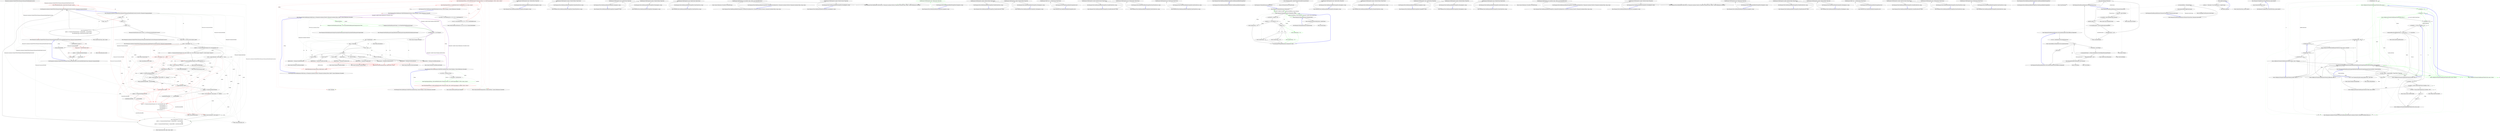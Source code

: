 digraph  {
n51 [label="Humanizer.Localisation.NumberToWords.Romanian.RomanianOrdinalNumberConverter", span=""];
n0 [label="Entry Humanizer.Localisation.NumberToWords.Romanian.RomanianOrdinalNumberConverter.Convert(int, Humanizer.GrammaticalGender)", span="28-28", cluster="Humanizer.Localisation.NumberToWords.Romanian.RomanianOrdinalNumberConverter.Convert(int, Humanizer.GrammaticalGender)"];
n1 [label="number == 0", span="31-31", cluster="Humanizer.Localisation.NumberToWords.Romanian.RomanianOrdinalNumberConverter.Convert(int, Humanizer.GrammaticalGender)"];
n3 [label="number == 1", span="33-33", cluster="Humanizer.Localisation.NumberToWords.Romanian.RomanianOrdinalNumberConverter.Convert(int, Humanizer.GrammaticalGender)"];
n4 [label="return this.getPartByGender(_ordinalsUnder10[number], gender);", span="35-35", cluster="Humanizer.Localisation.NumberToWords.Romanian.RomanianOrdinalNumberConverter.Convert(int, Humanizer.GrammaticalGender)", color=red, community=0];
n5 [label="number <= 9", span="36-36", cluster="Humanizer.Localisation.NumberToWords.Romanian.RomanianOrdinalNumberConverter.Convert(int, Humanizer.GrammaticalGender)"];
n6 [label="return String.Format(''{0} {1}'',\r\n                                        gender == GrammaticalGender.Feminine ? _femininePrefix : _masculinePrefix,\r\n                                        this.getPartByGender(_ordinalsUnder10[number], gender)\r\n                                     );", span="38-41", cluster="Humanizer.Localisation.NumberToWords.Romanian.RomanianOrdinalNumberConverter.Convert(int, Humanizer.GrammaticalGender)"];
n8 [label="String words = coverter.Convert(number, gender)", span="45-45", cluster="Humanizer.Localisation.NumberToWords.Romanian.RomanianOrdinalNumberConverter.Convert(int, Humanizer.GrammaticalGender)"];
n10 [label="(gender == GrammaticalGender.Feminine) && words.EndsWith(''zeci'')", span="50-50", cluster="Humanizer.Localisation.NumberToWords.Romanian.RomanianOrdinalNumberConverter.Convert(int, Humanizer.GrammaticalGender)"];
n12 [label="(gender == GrammaticalGender.Feminine) && words.Contains(''zeci'') && (words.Contains(''milioane'') || words.Contains(''miliarde''))", span="54-54", cluster="Humanizer.Localisation.NumberToWords.Romanian.RomanianOrdinalNumberConverter.Convert(int, Humanizer.GrammaticalGender)"];
n14 [label="(gender == GrammaticalGender.Feminine) && words.StartsWith(''un '')", span="59-59", cluster="Humanizer.Localisation.NumberToWords.Romanian.RomanianOrdinalNumberConverter.Convert(int, Humanizer.GrammaticalGender)"];
n17 [label="gender == GrammaticalGender.Feminine", span="66-66", cluster="Humanizer.Localisation.NumberToWords.Romanian.RomanianOrdinalNumberConverter.Convert(int, Humanizer.GrammaticalGender)"];
n21 [label="gender == GrammaticalGender.Feminine", span="73-73", cluster="Humanizer.Localisation.NumberToWords.Romanian.RomanianOrdinalNumberConverter.Convert(int, Humanizer.GrammaticalGender)"];
n25 [label="gender == GrammaticalGender.Masculine", span="81-81", cluster="Humanizer.Localisation.NumberToWords.Romanian.RomanianOrdinalNumberConverter.Convert(int, Humanizer.GrammaticalGender)"];
n27 [label="(gender == GrammaticalGender.Feminine) && (!words.EndsWith(''zece'') &&\r\n                                                               (words.EndsWith(''a'') ||\r\n                                                               words.EndsWith(''ă'') ||\r\n                                                               words.EndsWith(''e'') ||\r\n                                                               words.EndsWith(''i'')))", span="86-90", cluster="Humanizer.Localisation.NumberToWords.Romanian.RomanianOrdinalNumberConverter.Convert(int, Humanizer.GrammaticalGender)", color=red, community=0];
n29 [label="return String.Format(''{0} {1}{2}'',\r\n                                        gender == GrammaticalGender.Feminine ? _femininePrefix : _masculinePrefix,\r\n                                        words,\r\n                                        gender == GrammaticalGender.Feminine ? _feminineSuffix : customMasculineSuffix\r\n                                    );", span="95-99", cluster="Humanizer.Localisation.NumberToWords.Romanian.RomanianOrdinalNumberConverter.Convert(int, Humanizer.GrammaticalGender)"];
n2 [label="return ''zero'';", span="32-32", cluster="Humanizer.Localisation.NumberToWords.Romanian.RomanianOrdinalNumberConverter.Convert(int, Humanizer.GrammaticalGender)"];
n7 [label="RomanianCardinalNumberConverter coverter = new RomanianCardinalNumberConverter()", span="44-44", cluster="Humanizer.Localisation.NumberToWords.Romanian.RomanianOrdinalNumberConverter.Convert(int, Humanizer.GrammaticalGender)"];
n33 [label="Entry Humanizer.Localisation.NumberToWords.Romanian.RomanianCardinalNumberConverter.RomanianCardinalNumberConverter()", span="6-6", cluster="Humanizer.Localisation.NumberToWords.Romanian.RomanianCardinalNumberConverter.RomanianCardinalNumberConverter()"];
n9 [label="words = words.Replace('' de '', '' '')", span="48-48", cluster="Humanizer.Localisation.NumberToWords.Romanian.RomanianOrdinalNumberConverter.Convert(int, Humanizer.GrammaticalGender)"];
n34 [label="Entry Humanizer.Localisation.NumberToWords.Romanian.RomanianCardinalNumberConverter.Convert(int, Humanizer.GrammaticalGender)", span="98-98", cluster="Humanizer.Localisation.NumberToWords.Romanian.RomanianCardinalNumberConverter.Convert(int, Humanizer.GrammaticalGender)"];
n35 [label="Entry string.Replace(string, string)", span="0-0", cluster="string.Replace(string, string)"];
n11 [label="words = words.Substring(0, words.Length - 4) + ''zece''", span="52-52", cluster="Humanizer.Localisation.NumberToWords.Romanian.RomanianOrdinalNumberConverter.Convert(int, Humanizer.GrammaticalGender)"];
n13 [label="words = words.Replace(''zeci'', ''zecea'')", span="56-56", cluster="Humanizer.Localisation.NumberToWords.Romanian.RomanianOrdinalNumberConverter.Convert(int, Humanizer.GrammaticalGender)", color=red, community=0];
n15 [label="words = words.Substring(2).TrimStart()", span="61-61", cluster="Humanizer.Localisation.NumberToWords.Romanian.RomanianOrdinalNumberConverter.Convert(int, Humanizer.GrammaticalGender)"];
n16 [label="words.EndsWith(''milioane'')", span="64-64", cluster="Humanizer.Localisation.NumberToWords.Romanian.RomanianOrdinalNumberConverter.Convert(int, Humanizer.GrammaticalGender)"];
n18 [label="words = words.Substring(0, words.Length - 8) + ''milioana''", span="67-67", cluster="Humanizer.Localisation.NumberToWords.Romanian.RomanianOrdinalNumberConverter.Convert(int, Humanizer.GrammaticalGender)"];
n20 [label="words.EndsWith(''milion'')", span="71-71", cluster="Humanizer.Localisation.NumberToWords.Romanian.RomanianOrdinalNumberConverter.Convert(int, Humanizer.GrammaticalGender)"];
n22 [label="words = words.Substring(0, words.Length - 6) + ''milioana''", span="74-74", cluster="Humanizer.Localisation.NumberToWords.Romanian.RomanianOrdinalNumberConverter.Convert(int, Humanizer.GrammaticalGender)"];
n24 [label="words.EndsWith(''miliard'')", span="79-79", cluster="Humanizer.Localisation.NumberToWords.Romanian.RomanianOrdinalNumberConverter.Convert(int, Humanizer.GrammaticalGender)", color=red, community=0];
n28 [label="words = words.Substring(0, words.Length - 1)", span="92-92", cluster="Humanizer.Localisation.NumberToWords.Romanian.RomanianOrdinalNumberConverter.Convert(int, Humanizer.GrammaticalGender)"];
n36 [label="Entry string.EndsWith(string)", span="0-0", cluster="string.EndsWith(string)"];
n38 [label="Entry string.Contains(string)", span="0-0", cluster="string.Contains(string)"];
n37 [label="Entry string.Substring(int, int)", span="0-0", cluster="string.Substring(int, int)"];
n39 [label="Entry string.StartsWith(string)", span="0-0", cluster="string.StartsWith(string)"];
n40 [label="Entry string.Substring(int)", span="0-0", cluster="string.Substring(int)"];
n41 [label="Entry string.TrimStart(params char[])", span="0-0", cluster="string.TrimStart(params char[])"];
n19 [label="String customMasculineSuffix = _masculineSuffix", span="70-70", cluster="Humanizer.Localisation.NumberToWords.Romanian.RomanianOrdinalNumberConverter.Convert(int, Humanizer.GrammaticalGender)"];
n23 [label="customMasculineSuffix = ''u'' + _masculineSuffix", span="77-77", cluster="Humanizer.Localisation.NumberToWords.Romanian.RomanianOrdinalNumberConverter.Convert(int, Humanizer.GrammaticalGender)"];
n26 [label="customMasculineSuffix = ''u'' + _masculineSuffix", span="82-82", cluster="Humanizer.Localisation.NumberToWords.Romanian.RomanianOrdinalNumberConverter.Convert(int, Humanizer.GrammaticalGender)"];
n30 [label="Exit Humanizer.Localisation.NumberToWords.Romanian.RomanianOrdinalNumberConverter.Convert(int, Humanizer.GrammaticalGender)", span="28-28", cluster="Humanizer.Localisation.NumberToWords.Romanian.RomanianOrdinalNumberConverter.Convert(int, Humanizer.GrammaticalGender)"];
n31 [label="Entry Humanizer.Localisation.NumberToWords.Romanian.RomanianOrdinalNumberConverter.getPartByGender(string, Humanizer.GrammaticalGender)", span="103-103", cluster="Humanizer.Localisation.NumberToWords.Romanian.RomanianOrdinalNumberConverter.getPartByGender(string, Humanizer.GrammaticalGender)"];
n42 [label="Entry string.Format(string, object, object, object)", span="0-0", cluster="string.Format(string, object, object, object)"];
n32 [label="Entry string.Format(string, object, object)", span="0-0", cluster="string.Format(string, object, object)"];
n43 [label="multiGenderPart.Contains(''|'')", span="105-105", cluster="Humanizer.Localisation.NumberToWords.Romanian.RomanianOrdinalNumberConverter.getPartByGender(string, Humanizer.GrammaticalGender)"];
n44 [label="String[] parts = multiGenderPart.Split('|')", span="107-107", cluster="Humanizer.Localisation.NumberToWords.Romanian.RomanianOrdinalNumberConverter.getPartByGender(string, Humanizer.GrammaticalGender)", color=red, community=0];
n45 [label="gender == GrammaticalGender.Feminine", span="108-108", cluster="Humanizer.Localisation.NumberToWords.Romanian.RomanianOrdinalNumberConverter.getPartByGender(string, Humanizer.GrammaticalGender)"];
n48 [label="return multiGenderPart;", span="115-115", cluster="Humanizer.Localisation.NumberToWords.Romanian.RomanianOrdinalNumberConverter.getPartByGender(string, Humanizer.GrammaticalGender)"];
n50 [label="Entry string.Split(params char[])", span="0-0", cluster="string.Split(params char[])"];
n46 [label="return parts[1];", span="109-109", cluster="Humanizer.Localisation.NumberToWords.Romanian.RomanianOrdinalNumberConverter.getPartByGender(string, Humanizer.GrammaticalGender)"];
n47 [label="return parts[0];", span="112-112", cluster="Humanizer.Localisation.NumberToWords.Romanian.RomanianOrdinalNumberConverter.getPartByGender(string, Humanizer.GrammaticalGender)"];
n49 [label="Exit Humanizer.Localisation.NumberToWords.Romanian.RomanianOrdinalNumberConverter.getPartByGender(string, Humanizer.GrammaticalGender)", span="103-103", cluster="Humanizer.Localisation.NumberToWords.Romanian.RomanianOrdinalNumberConverter.getPartByGender(string, Humanizer.GrammaticalGender)"];
m0_6 [label="Entry System.DateTime.Add(System.TimeSpan)", span="0-0", cluster="System.DateTime.Add(System.TimeSpan)", file="DateHumanize.cs"];
m0_16 [label="Entry Humanizer.Tests.DateHumanize.Verify(string, int, Humanizer.Localisation.TimeUnit, Humanizer.Localisation.Tense, double?, System.Globalization.CultureInfo)", span="30-30", cluster="Humanizer.Tests.DateHumanize.Verify(string, int, Humanizer.Localisation.TimeUnit, Humanizer.Localisation.Tense, double?, System.Globalization.CultureInfo)", file="DateHumanize.cs"];
m0_17 [label="precision.HasValue", span="32-32", cluster="Humanizer.Tests.DateHumanize.Verify(string, int, Humanizer.Localisation.TimeUnit, Humanizer.Localisation.Tense, double?, System.Globalization.CultureInfo)", file="DateHumanize.cs", color=green, community=0];
m0_18 [label="Configurator.DateTimeHumanizeStrategy = new PrecisionDateTimeHumanizeStrategy(precision.Value)", span="33-33", cluster="Humanizer.Tests.DateHumanize.Verify(string, int, Humanizer.Localisation.TimeUnit, Humanizer.Localisation.Tense, double?, System.Globalization.CultureInfo)", file="DateHumanize.cs", color=green, community=0];
m0_21 [label="unit = Math.Abs(unit)", span="38-38", cluster="Humanizer.Tests.DateHumanize.Verify(string, int, Humanizer.Localisation.TimeUnit, Humanizer.Localisation.Tense, double?, System.Globalization.CultureInfo)", file="DateHumanize.cs"];
m0_22 [label="tense == Tense.Past", span="40-40", cluster="Humanizer.Tests.DateHumanize.Verify(string, int, Humanizer.Localisation.TimeUnit, Humanizer.Localisation.Tense, double?, System.Globalization.CultureInfo)", file="DateHumanize.cs"];
m0_24 [label=timeUnit, span="43-43", cluster="Humanizer.Tests.DateHumanize.Verify(string, int, Humanizer.Localisation.TimeUnit, Humanizer.Localisation.Tense, double?, System.Globalization.CultureInfo)", file="DateHumanize.cs"];
m0_39 [label="VerifyWithCurrentDate(expectedString, deltaFromNow, culture)", span="68-68", cluster="Humanizer.Tests.DateHumanize.Verify(string, int, Humanizer.Localisation.TimeUnit, Humanizer.Localisation.Tense, double?, System.Globalization.CultureInfo)", color=red, community=0, file="DateHumanize.cs"];
m0_40 [label="VerifyWithDateInjection(expectedString, deltaFromNow, culture)", span="69-69", cluster="Humanizer.Tests.DateHumanize.Verify(string, int, Humanizer.Localisation.TimeUnit, Humanizer.Localisation.Tense, double?, System.Globalization.CultureInfo)", color=red, community=0, file="DateHumanize.cs"];
m0_19 [label="Configurator.DateTimeHumanizeStrategy = new DefaultDateTimeHumanizeStrategy()", span="35-35", cluster="Humanizer.Tests.DateHumanize.Verify(string, int, Humanizer.Localisation.TimeUnit, Humanizer.Localisation.Tense, double?, System.Globalization.CultureInfo)", file="DateHumanize.cs"];
m0_20 [label="var deltaFromNow = new TimeSpan()", span="37-37", cluster="Humanizer.Tests.DateHumanize.Verify(string, int, Humanizer.Localisation.TimeUnit, Humanizer.Localisation.Tense, double?, System.Globalization.CultureInfo)", file="DateHumanize.cs"];
m0_23 [label="unit = -unit", span="41-41", cluster="Humanizer.Tests.DateHumanize.Verify(string, int, Humanizer.Localisation.TimeUnit, Humanizer.Localisation.Tense, double?, System.Globalization.CultureInfo)", file="DateHumanize.cs"];
m0_26 [label="deltaFromNow = TimeSpan.FromMilliseconds(unit)", span="46-46", cluster="Humanizer.Tests.DateHumanize.Verify(string, int, Humanizer.Localisation.TimeUnit, Humanizer.Localisation.Tense, double?, System.Globalization.CultureInfo)", file="DateHumanize.cs"];
m0_28 [label="deltaFromNow = TimeSpan.FromSeconds(unit)", span="49-49", cluster="Humanizer.Tests.DateHumanize.Verify(string, int, Humanizer.Localisation.TimeUnit, Humanizer.Localisation.Tense, double?, System.Globalization.CultureInfo)", file="DateHumanize.cs"];
m0_30 [label="deltaFromNow = TimeSpan.FromMinutes(unit)", span="52-52", cluster="Humanizer.Tests.DateHumanize.Verify(string, int, Humanizer.Localisation.TimeUnit, Humanizer.Localisation.Tense, double?, System.Globalization.CultureInfo)", file="DateHumanize.cs"];
m0_32 [label="deltaFromNow = TimeSpan.FromHours(unit)", span="55-55", cluster="Humanizer.Tests.DateHumanize.Verify(string, int, Humanizer.Localisation.TimeUnit, Humanizer.Localisation.Tense, double?, System.Globalization.CultureInfo)", file="DateHumanize.cs"];
m0_34 [label="deltaFromNow = TimeSpan.FromDays(unit)", span="58-58", cluster="Humanizer.Tests.DateHumanize.Verify(string, int, Humanizer.Localisation.TimeUnit, Humanizer.Localisation.Tense, double?, System.Globalization.CultureInfo)", file="DateHumanize.cs"];
m0_36 [label="deltaFromNow = TimeSpan.FromDays(unit*31)", span="61-61", cluster="Humanizer.Tests.DateHumanize.Verify(string, int, Humanizer.Localisation.TimeUnit, Humanizer.Localisation.Tense, double?, System.Globalization.CultureInfo)", file="DateHumanize.cs"];
m0_38 [label="deltaFromNow = TimeSpan.FromDays(unit*366)", span="64-64", cluster="Humanizer.Tests.DateHumanize.Verify(string, int, Humanizer.Localisation.TimeUnit, Humanizer.Localisation.Tense, double?, System.Globalization.CultureInfo)", file="DateHumanize.cs"];
m0_25 [label="TimeUnit.Millisecond", span="45-45", cluster="Humanizer.Tests.DateHumanize.Verify(string, int, Humanizer.Localisation.TimeUnit, Humanizer.Localisation.Tense, double?, System.Globalization.CultureInfo)", file="DateHumanize.cs"];
m0_27 [label="TimeUnit.Second", span="48-48", cluster="Humanizer.Tests.DateHumanize.Verify(string, int, Humanizer.Localisation.TimeUnit, Humanizer.Localisation.Tense, double?, System.Globalization.CultureInfo)", file="DateHumanize.cs"];
m0_29 [label="TimeUnit.Minute", span="51-51", cluster="Humanizer.Tests.DateHumanize.Verify(string, int, Humanizer.Localisation.TimeUnit, Humanizer.Localisation.Tense, double?, System.Globalization.CultureInfo)", file="DateHumanize.cs"];
m0_31 [label="TimeUnit.Hour", span="54-54", cluster="Humanizer.Tests.DateHumanize.Verify(string, int, Humanizer.Localisation.TimeUnit, Humanizer.Localisation.Tense, double?, System.Globalization.CultureInfo)", file="DateHumanize.cs"];
m0_33 [label="TimeUnit.Day", span="57-57", cluster="Humanizer.Tests.DateHumanize.Verify(string, int, Humanizer.Localisation.TimeUnit, Humanizer.Localisation.Tense, double?, System.Globalization.CultureInfo)", file="DateHumanize.cs"];
m0_35 [label="TimeUnit.Month", span="60-60", cluster="Humanizer.Tests.DateHumanize.Verify(string, int, Humanizer.Localisation.TimeUnit, Humanizer.Localisation.Tense, double?, System.Globalization.CultureInfo)", file="DateHumanize.cs"];
m0_37 [label="TimeUnit.Year", span="63-63", cluster="Humanizer.Tests.DateHumanize.Verify(string, int, Humanizer.Localisation.TimeUnit, Humanizer.Localisation.Tense, double?, System.Globalization.CultureInfo)", file="DateHumanize.cs"];
m0_41 [label="Exit Humanizer.Tests.DateHumanize.Verify(string, int, Humanizer.Localisation.TimeUnit, Humanizer.Localisation.Tense, double?, System.Globalization.CultureInfo)", span="30-30", cluster="Humanizer.Tests.DateHumanize.Verify(string, int, Humanizer.Localisation.TimeUnit, Humanizer.Localisation.Tense, double?, System.Globalization.CultureInfo)", file="DateHumanize.cs"];
m0_45 [label="Entry System.Math.Abs(int)", span="0-0", cluster="System.Math.Abs(int)", file="DateHumanize.cs"];
m0_9 [label="Entry Humanizer.Tests.DateHumanize.VerifyWithDateInjection(string, System.TimeSpan, System.Globalization.CultureInfo)", span="21-21", cluster="Humanizer.Tests.DateHumanize.VerifyWithDateInjection(string, System.TimeSpan, System.Globalization.CultureInfo)", file="DateHumanize.cs"];
m0_10 [label="var utcNow = new DateTime(2013, 6, 20, 9, 58, 22, DateTimeKind.Utc)", span="23-23", cluster="Humanizer.Tests.DateHumanize.VerifyWithDateInjection(string, System.TimeSpan, System.Globalization.CultureInfo)", file="DateHumanize.cs"];
m0_12 [label="Assert.Equal(expectedString, utcNow.Add(deltaFromNow).Humanize(utcDate: true, dateToCompareAgainst: utcNow, culture: culture))", span="26-26", cluster="Humanizer.Tests.DateHumanize.VerifyWithDateInjection(string, System.TimeSpan, System.Globalization.CultureInfo)", color=red, community=0, file="DateHumanize.cs"];
m0_13 [label="Assert.Equal(expectedString, now.Add(deltaFromNow).Humanize(false, now, culture: culture))", span="27-27", cluster="Humanizer.Tests.DateHumanize.VerifyWithDateInjection(string, System.TimeSpan, System.Globalization.CultureInfo)", color=red, community=0, file="DateHumanize.cs"];
m0_11 [label="var now = new DateTime(2013, 6, 20, 11, 58, 22, DateTimeKind.Local)", span="24-24", cluster="Humanizer.Tests.DateHumanize.VerifyWithDateInjection(string, System.TimeSpan, System.Globalization.CultureInfo)", file="DateHumanize.cs"];
m0_14 [label="Exit Humanizer.Tests.DateHumanize.VerifyWithDateInjection(string, System.TimeSpan, System.Globalization.CultureInfo)", span="21-21", cluster="Humanizer.Tests.DateHumanize.VerifyWithDateInjection(string, System.TimeSpan, System.Globalization.CultureInfo)", file="DateHumanize.cs"];
m0_43 [label="Entry Humanizer.DateTimeHumanizeStrategy.DefaultDateTimeHumanizeStrategy.DefaultDateTimeHumanizeStrategy()", span="10-10", cluster="Humanizer.DateTimeHumanizeStrategy.DefaultDateTimeHumanizeStrategy.DefaultDateTimeHumanizeStrategy()", file="DateHumanize.cs"];
m0_44 [label="Entry System.TimeSpan.TimeSpan()", span="0-0", cluster="System.TimeSpan.TimeSpan()", file="DateHumanize.cs"];
m0_48 [label="Entry System.TimeSpan.FromMinutes(double)", span="0-0", cluster="System.TimeSpan.FromMinutes(double)", file="DateHumanize.cs"];
m0_46 [label="Entry System.TimeSpan.FromMilliseconds(double)", span="0-0", cluster="System.TimeSpan.FromMilliseconds(double)", file="DateHumanize.cs"];
m0_8 [label="Entry Unk.Equal", span="", cluster="Unk.Equal", file="DateHumanize.cs"];
m0_47 [label="Entry System.TimeSpan.FromSeconds(double)", span="0-0", cluster="System.TimeSpan.FromSeconds(double)", file="DateHumanize.cs"];
m0_0 [label="Entry Humanizer.Tests.DateHumanize.VerifyWithCurrentDate(string, System.TimeSpan, System.Globalization.CultureInfo)", span="11-11", cluster="Humanizer.Tests.DateHumanize.VerifyWithCurrentDate(string, System.TimeSpan, System.Globalization.CultureInfo)", file="DateHumanize.cs"];
m0_1 [label="var utcNow = DateTime.UtcNow", span="13-13", cluster="Humanizer.Tests.DateHumanize.VerifyWithCurrentDate(string, System.TimeSpan, System.Globalization.CultureInfo)", file="DateHumanize.cs"];
m0_3 [label="Assert.Equal(expectedString, utcNow.Add(deltaFromNow).Humanize(utcDate: true, dateToCompareAgainst: utcNow, culture: culture))", span="17-17", cluster="Humanizer.Tests.DateHumanize.VerifyWithCurrentDate(string, System.TimeSpan, System.Globalization.CultureInfo)", color=green, community=0, file="DateHumanize.cs"];
m0_4 [label="Assert.Equal(expectedString, localNow.Add(deltaFromNow).Humanize(utcDate: false, dateToCompareAgainst: localNow, culture: culture))", span="18-18", cluster="Humanizer.Tests.DateHumanize.VerifyWithCurrentDate(string, System.TimeSpan, System.Globalization.CultureInfo)", color=red, community=0, file="DateHumanize.cs"];
m0_2 [label="var localNow = DateTime.Now", span="14-14", cluster="Humanizer.Tests.DateHumanize.VerifyWithCurrentDate(string, System.TimeSpan, System.Globalization.CultureInfo)", file="DateHumanize.cs"];
m0_5 [label="Exit Humanizer.Tests.DateHumanize.VerifyWithCurrentDate(string, System.TimeSpan, System.Globalization.CultureInfo)", span="11-11", cluster="Humanizer.Tests.DateHumanize.VerifyWithCurrentDate(string, System.TimeSpan, System.Globalization.CultureInfo)", file="DateHumanize.cs"];
m0_7 [label="Entry System.DateTime.Humanize(bool, System.DateTime?, System.Globalization.CultureInfo)", span="19-19", cluster="System.DateTime.Humanize(bool, System.DateTime?, System.Globalization.CultureInfo)", file="DateHumanize.cs"];
m0_15 [label="Entry System.DateTime.DateTime(int, int, int, int, int, int, System.DateTimeKind)", span="0-0", cluster="System.DateTime.DateTime(int, int, int, int, int, int, System.DateTimeKind)", file="DateHumanize.cs"];
m0_49 [label="Entry System.TimeSpan.FromHours(double)", span="0-0", cluster="System.TimeSpan.FromHours(double)", file="DateHumanize.cs"];
m0_50 [label="Entry System.TimeSpan.FromDays(double)", span="0-0", cluster="System.TimeSpan.FromDays(double)", file="DateHumanize.cs"];
m0_42 [label="Entry Humanizer.DateTimeHumanizeStrategy.PrecisionDateTimeHumanizeStrategy.PrecisionDateTimeHumanizeStrategy(double)", span="18-18", cluster="Humanizer.DateTimeHumanizeStrategy.PrecisionDateTimeHumanizeStrategy.PrecisionDateTimeHumanizeStrategy(double)", file="DateHumanize.cs"];
m1_5 [label="Entry Humanizer.Tests.DateHumanize.Verify(string, int, Humanizer.Localisation.TimeUnit, Humanizer.Localisation.Tense, double?, System.Globalization.CultureInfo)", span="30-30", cluster="Humanizer.Tests.DateHumanize.Verify(string, int, Humanizer.Localisation.TimeUnit, Humanizer.Localisation.Tense, double?, System.Globalization.CultureInfo)", file="DateHumanizeDefaultStrategyTests.cs"];
m1_0 [label="Entry Humanizer.Tests.DateHumanizeDefaultStrategyTests.DateHumanizeDefaultStrategyTests()", span="9-9", cluster="Humanizer.Tests.DateHumanizeDefaultStrategyTests.DateHumanizeDefaultStrategyTests()", file="DateHumanizeDefaultStrategyTests.cs"];
m1_1 [label="Exit Humanizer.Tests.DateHumanizeDefaultStrategyTests.DateHumanizeDefaultStrategyTests()", span="9-9", cluster="Humanizer.Tests.DateHumanizeDefaultStrategyTests.DateHumanizeDefaultStrategyTests()", file="DateHumanizeDefaultStrategyTests.cs"];
m1_15 [label="Entry Humanizer.Tests.DateHumanizeDefaultStrategyTests.HoursAgo(int, string)", span="65-65", cluster="Humanizer.Tests.DateHumanizeDefaultStrategyTests.HoursAgo(int, string)", file="DateHumanizeDefaultStrategyTests.cs"];
m1_16 [label="DateHumanize.Verify(expected, hours, TimeUnit.Hour, Tense.Past)", span="67-67", cluster="Humanizer.Tests.DateHumanizeDefaultStrategyTests.HoursAgo(int, string)", file="DateHumanizeDefaultStrategyTests.cs"];
m1_17 [label="Exit Humanizer.Tests.DateHumanizeDefaultStrategyTests.HoursAgo(int, string)", span="65-65", cluster="Humanizer.Tests.DateHumanizeDefaultStrategyTests.HoursAgo(int, string)", file="DateHumanizeDefaultStrategyTests.cs"];
m1_12 [label="Entry Humanizer.Tests.DateHumanizeDefaultStrategyTests.MinutesFromNow(int, string)", span="55-55", cluster="Humanizer.Tests.DateHumanizeDefaultStrategyTests.MinutesFromNow(int, string)", file="DateHumanizeDefaultStrategyTests.cs"];
m1_13 [label="DateHumanize.Verify(expected, minutes, TimeUnit.Minute, Tense.Future)", span="57-57", cluster="Humanizer.Tests.DateHumanizeDefaultStrategyTests.MinutesFromNow(int, string)", file="DateHumanizeDefaultStrategyTests.cs"];
m1_14 [label="Exit Humanizer.Tests.DateHumanizeDefaultStrategyTests.MinutesFromNow(int, string)", span="55-55", cluster="Humanizer.Tests.DateHumanizeDefaultStrategyTests.MinutesFromNow(int, string)", file="DateHumanizeDefaultStrategyTests.cs"];
m1_33 [label="Entry Humanizer.Tests.DateHumanizeDefaultStrategyTests.YearsAgo(int, string)", span="123-123", cluster="Humanizer.Tests.DateHumanizeDefaultStrategyTests.YearsAgo(int, string)", file="DateHumanizeDefaultStrategyTests.cs"];
m1_34 [label="DateHumanize.Verify(expected, years, TimeUnit.Year, Tense.Past)", span="125-125", cluster="Humanizer.Tests.DateHumanizeDefaultStrategyTests.YearsAgo(int, string)", file="DateHumanizeDefaultStrategyTests.cs"];
m1_35 [label="Exit Humanizer.Tests.DateHumanizeDefaultStrategyTests.YearsAgo(int, string)", span="123-123", cluster="Humanizer.Tests.DateHumanizeDefaultStrategyTests.YearsAgo(int, string)", file="DateHumanizeDefaultStrategyTests.cs"];
m1_9 [label="Entry Humanizer.Tests.DateHumanizeDefaultStrategyTests.MinutesAgo(int, string)", span="43-43", cluster="Humanizer.Tests.DateHumanizeDefaultStrategyTests.MinutesAgo(int, string)", file="DateHumanizeDefaultStrategyTests.cs"];
m1_10 [label="DateHumanize.Verify(expected, minutes, TimeUnit.Minute, Tense.Past)", span="45-45", cluster="Humanizer.Tests.DateHumanizeDefaultStrategyTests.MinutesAgo(int, string)", file="DateHumanizeDefaultStrategyTests.cs"];
m1_11 [label="Exit Humanizer.Tests.DateHumanizeDefaultStrategyTests.MinutesAgo(int, string)", span="43-43", cluster="Humanizer.Tests.DateHumanizeDefaultStrategyTests.MinutesAgo(int, string)", file="DateHumanizeDefaultStrategyTests.cs"];
m1_36 [label="Entry Humanizer.Tests.DateHumanizeDefaultStrategyTests.YearsFromNow(int, string)", span="131-131", cluster="Humanizer.Tests.DateHumanizeDefaultStrategyTests.YearsFromNow(int, string)", file="DateHumanizeDefaultStrategyTests.cs"];
m1_37 [label="DateHumanize.Verify(expected, years, TimeUnit.Year, Tense.Future)", span="133-133", cluster="Humanizer.Tests.DateHumanizeDefaultStrategyTests.YearsFromNow(int, string)", file="DateHumanizeDefaultStrategyTests.cs"];
m1_38 [label="Exit Humanizer.Tests.DateHumanizeDefaultStrategyTests.YearsFromNow(int, string)", span="131-131", cluster="Humanizer.Tests.DateHumanizeDefaultStrategyTests.YearsFromNow(int, string)", file="DateHumanizeDefaultStrategyTests.cs"];
m1_42 [label="Entry Humanizer.Tests.DateHumanizeDefaultStrategyTests.CanSpecifyCultureExplicitly(int, Humanizer.Localisation.TimeUnit, Humanizer.Localisation.Tense, string, string)", span="146-146", cluster="Humanizer.Tests.DateHumanizeDefaultStrategyTests.CanSpecifyCultureExplicitly(int, Humanizer.Localisation.TimeUnit, Humanizer.Localisation.Tense, string, string)", file="DateHumanizeDefaultStrategyTests.cs"];
m1_43 [label="DateHumanize.Verify(expected, unit, timeUnit, tense, culture: new CultureInfo(culture))", span="148-148", cluster="Humanizer.Tests.DateHumanizeDefaultStrategyTests.CanSpecifyCultureExplicitly(int, Humanizer.Localisation.TimeUnit, Humanizer.Localisation.Tense, string, string)", file="DateHumanizeDefaultStrategyTests.cs"];
m1_44 [label="Exit Humanizer.Tests.DateHumanizeDefaultStrategyTests.CanSpecifyCultureExplicitly(int, Humanizer.Localisation.TimeUnit, Humanizer.Localisation.Tense, string, string)", span="146-146", cluster="Humanizer.Tests.DateHumanizeDefaultStrategyTests.CanSpecifyCultureExplicitly(int, Humanizer.Localisation.TimeUnit, Humanizer.Localisation.Tense, string, string)", file="DateHumanizeDefaultStrategyTests.cs"];
m1_2 [label="Entry Humanizer.Tests.DateHumanizeDefaultStrategyTests.SecondsAgo(int, string)", span="19-19", cluster="Humanizer.Tests.DateHumanizeDefaultStrategyTests.SecondsAgo(int, string)", file="DateHumanizeDefaultStrategyTests.cs"];
m1_3 [label="DateHumanize.Verify(expected, seconds, TimeUnit.Second, Tense.Past)", span="21-21", cluster="Humanizer.Tests.DateHumanizeDefaultStrategyTests.SecondsAgo(int, string)", file="DateHumanizeDefaultStrategyTests.cs"];
m1_4 [label="Exit Humanizer.Tests.DateHumanizeDefaultStrategyTests.SecondsAgo(int, string)", span="19-19", cluster="Humanizer.Tests.DateHumanizeDefaultStrategyTests.SecondsAgo(int, string)", file="DateHumanizeDefaultStrategyTests.cs"];
m1_21 [label="Entry Humanizer.Tests.DateHumanizeDefaultStrategyTests.DaysAgo(int, string)", span="85-85", cluster="Humanizer.Tests.DateHumanizeDefaultStrategyTests.DaysAgo(int, string)", file="DateHumanizeDefaultStrategyTests.cs"];
m1_22 [label="DateHumanize.Verify(expected, days, TimeUnit.Day, Tense.Past)", span="87-87", cluster="Humanizer.Tests.DateHumanizeDefaultStrategyTests.DaysAgo(int, string)", file="DateHumanizeDefaultStrategyTests.cs", color=green, community=0];
m1_23 [label="Exit Humanizer.Tests.DateHumanizeDefaultStrategyTests.DaysAgo(int, string)", span="85-85", cluster="Humanizer.Tests.DateHumanizeDefaultStrategyTests.DaysAgo(int, string)", file="DateHumanizeDefaultStrategyTests.cs"];
m1_30 [label="Entry Humanizer.Tests.DateHumanizeDefaultStrategyTests.MonthsFromNow(int, string)", span="115-115", cluster="Humanizer.Tests.DateHumanizeDefaultStrategyTests.MonthsFromNow(int, string)", file="DateHumanizeDefaultStrategyTests.cs"];
m1_31 [label="DateHumanize.Verify(expected, months, TimeUnit.Month, Tense.Future)", span="117-117", cluster="Humanizer.Tests.DateHumanizeDefaultStrategyTests.MonthsFromNow(int, string)", file="DateHumanizeDefaultStrategyTests.cs"];
m1_32 [label="Exit Humanizer.Tests.DateHumanizeDefaultStrategyTests.MonthsFromNow(int, string)", span="115-115", cluster="Humanizer.Tests.DateHumanizeDefaultStrategyTests.MonthsFromNow(int, string)", file="DateHumanizeDefaultStrategyTests.cs"];
m1_27 [label="Entry Humanizer.Tests.DateHumanizeDefaultStrategyTests.MonthsAgo(int, string)", span="105-105", cluster="Humanizer.Tests.DateHumanizeDefaultStrategyTests.MonthsAgo(int, string)", file="DateHumanizeDefaultStrategyTests.cs"];
m1_28 [label="DateHumanize.Verify(expected, months, TimeUnit.Month, Tense.Past)", span="107-107", cluster="Humanizer.Tests.DateHumanizeDefaultStrategyTests.MonthsAgo(int, string)", file="DateHumanizeDefaultStrategyTests.cs"];
m1_29 [label="Exit Humanizer.Tests.DateHumanizeDefaultStrategyTests.MonthsAgo(int, string)", span="105-105", cluster="Humanizer.Tests.DateHumanizeDefaultStrategyTests.MonthsAgo(int, string)", file="DateHumanizeDefaultStrategyTests.cs"];
m1_39 [label="Entry Humanizer.Tests.DateHumanizeDefaultStrategyTests.Now()", span="137-137", cluster="Humanizer.Tests.DateHumanizeDefaultStrategyTests.Now()", file="DateHumanizeDefaultStrategyTests.cs"];
m1_40 [label="DateHumanize.Verify(''now'', 0, TimeUnit.Year, Tense.Future)", span="139-139", cluster="Humanizer.Tests.DateHumanizeDefaultStrategyTests.Now()", file="DateHumanizeDefaultStrategyTests.cs"];
m1_41 [label="Exit Humanizer.Tests.DateHumanizeDefaultStrategyTests.Now()", span="137-137", cluster="Humanizer.Tests.DateHumanizeDefaultStrategyTests.Now()", file="DateHumanizeDefaultStrategyTests.cs"];
m1_6 [label="Entry Humanizer.Tests.DateHumanizeDefaultStrategyTests.SecondsFromNow(int, string)", span="29-29", cluster="Humanizer.Tests.DateHumanizeDefaultStrategyTests.SecondsFromNow(int, string)", file="DateHumanizeDefaultStrategyTests.cs"];
m1_7 [label="DateHumanize.Verify(expected, seconds, TimeUnit.Second, Tense.Future)", span="31-31", cluster="Humanizer.Tests.DateHumanizeDefaultStrategyTests.SecondsFromNow(int, string)", file="DateHumanizeDefaultStrategyTests.cs"];
m1_8 [label="Exit Humanizer.Tests.DateHumanizeDefaultStrategyTests.SecondsFromNow(int, string)", span="29-29", cluster="Humanizer.Tests.DateHumanizeDefaultStrategyTests.SecondsFromNow(int, string)", file="DateHumanizeDefaultStrategyTests.cs"];
m1_18 [label="Entry Humanizer.Tests.DateHumanizeDefaultStrategyTests.HoursFromNow(int, string)", span="75-75", cluster="Humanizer.Tests.DateHumanizeDefaultStrategyTests.HoursFromNow(int, string)", file="DateHumanizeDefaultStrategyTests.cs"];
m1_19 [label="DateHumanize.Verify(expected, hours, TimeUnit.Hour, Tense.Future)", span="77-77", cluster="Humanizer.Tests.DateHumanizeDefaultStrategyTests.HoursFromNow(int, string)", file="DateHumanizeDefaultStrategyTests.cs"];
m1_20 [label="Exit Humanizer.Tests.DateHumanizeDefaultStrategyTests.HoursFromNow(int, string)", span="75-75", cluster="Humanizer.Tests.DateHumanizeDefaultStrategyTests.HoursFromNow(int, string)", file="DateHumanizeDefaultStrategyTests.cs"];
m1_45 [label="Entry System.Globalization.CultureInfo.CultureInfo(string)", span="0-0", cluster="System.Globalization.CultureInfo.CultureInfo(string)", file="DateHumanizeDefaultStrategyTests.cs"];
m1_24 [label="Entry Humanizer.Tests.DateHumanizeDefaultStrategyTests.DaysFromNow(int, string)", span="95-95", cluster="Humanizer.Tests.DateHumanizeDefaultStrategyTests.DaysFromNow(int, string)", file="DateHumanizeDefaultStrategyTests.cs"];
m1_25 [label="DateHumanize.Verify(expected, days, TimeUnit.Day, Tense.Future)", span="97-97", cluster="Humanizer.Tests.DateHumanizeDefaultStrategyTests.DaysFromNow(int, string)", file="DateHumanizeDefaultStrategyTests.cs"];
m1_26 [label="Exit Humanizer.Tests.DateHumanizeDefaultStrategyTests.DaysFromNow(int, string)", span="95-95", cluster="Humanizer.Tests.DateHumanizeDefaultStrategyTests.DaysFromNow(int, string)", file="DateHumanizeDefaultStrategyTests.cs"];
m2_8 [label="Entry int.ToString(System.IFormatProvider)", span="0-0", cluster="int.ToString(System.IFormatProvider)", file="DefaultDateTimeHumanizeStrategy.cs"];
m2_5 [label="Entry Humanizer.OrdinalizeExtensions.Ordinalize(int)", span="25-25", cluster="Humanizer.OrdinalizeExtensions.Ordinalize(int)", file="DefaultDateTimeHumanizeStrategy.cs"];
m2_6 [label="return Ordinalize(number, number.ToString(CultureInfo.InvariantCulture));", span="27-27", cluster="Humanizer.OrdinalizeExtensions.Ordinalize(int)", file="DefaultDateTimeHumanizeStrategy.cs"];
m2_7 [label="Exit Humanizer.OrdinalizeExtensions.Ordinalize(int)", span="25-25", cluster="Humanizer.OrdinalizeExtensions.Ordinalize(int)", file="DefaultDateTimeHumanizeStrategy.cs"];
m2_4 [label="Entry Humanizer.OrdinalizeExtensions.Ordinalize(int, string)", span="30-30", cluster="Humanizer.OrdinalizeExtensions.Ordinalize(int, string)", file="DefaultDateTimeHumanizeStrategy.cs"];
m2_9 [label="int nMod100 = number % 100", span="32-32", cluster="Humanizer.OrdinalizeExtensions.Ordinalize(int, string)", file="DefaultDateTimeHumanizeStrategy.cs"];
m2_11 [label="return numberString + ''th'';", span="36-36", cluster="Humanizer.OrdinalizeExtensions.Ordinalize(int, string)", file="DefaultDateTimeHumanizeStrategy.cs"];
m2_12 [label="number % 10", span="39-39", cluster="Humanizer.OrdinalizeExtensions.Ordinalize(int, string)", file="DefaultDateTimeHumanizeStrategy.cs"];
m2_14 [label="return numberString + ''st'';", span="42-42", cluster="Humanizer.OrdinalizeExtensions.Ordinalize(int, string)", file="DefaultDateTimeHumanizeStrategy.cs"];
m2_16 [label="return numberString + ''nd'';", span="44-44", cluster="Humanizer.OrdinalizeExtensions.Ordinalize(int, string)", file="DefaultDateTimeHumanizeStrategy.cs"];
m2_18 [label="return numberString + ''rd'';", span="46-46", cluster="Humanizer.OrdinalizeExtensions.Ordinalize(int, string)", color=green, community=0, file="DefaultDateTimeHumanizeStrategy.cs"];
m2_19 [label="return numberString + ''th'';", span="48-48", cluster="Humanizer.OrdinalizeExtensions.Ordinalize(int, string)", file="DefaultDateTimeHumanizeStrategy.cs", color=green, community=0];
m2_10 [label="nMod100 >= 11 && nMod100 <= 13", span="34-34", cluster="Humanizer.OrdinalizeExtensions.Ordinalize(int, string)", file="DefaultDateTimeHumanizeStrategy.cs"];
m2_13 [label=1, span="41-41", cluster="Humanizer.OrdinalizeExtensions.Ordinalize(int, string)", file="DefaultDateTimeHumanizeStrategy.cs"];
m2_15 [label=2, span="43-43", cluster="Humanizer.OrdinalizeExtensions.Ordinalize(int, string)", file="DefaultDateTimeHumanizeStrategy.cs"];
m2_17 [label=3, span="45-45", cluster="Humanizer.OrdinalizeExtensions.Ordinalize(int, string)", file="DefaultDateTimeHumanizeStrategy.cs"];
m2_20 [label="Exit Humanizer.OrdinalizeExtensions.Ordinalize(int, string)", span="30-30", cluster="Humanizer.OrdinalizeExtensions.Ordinalize(int, string)", file="DefaultDateTimeHumanizeStrategy.cs"];
m2_0 [label="Entry Humanizer.OrdinalizeExtensions.Ordinalize(string)", span="15-15", cluster="Humanizer.OrdinalizeExtensions.Ordinalize(string)", file="DefaultDateTimeHumanizeStrategy.cs"];
m2_1 [label="return Ordinalize(int.Parse(numberString), numberString);", span="17-17", cluster="Humanizer.OrdinalizeExtensions.Ordinalize(string)", file="DefaultDateTimeHumanizeStrategy.cs"];
m2_2 [label="Exit Humanizer.OrdinalizeExtensions.Ordinalize(string)", span="15-15", cluster="Humanizer.OrdinalizeExtensions.Ordinalize(string)", file="DefaultDateTimeHumanizeStrategy.cs"];
m2_3 [label="Entry int.Parse(string)", span="0-0", cluster="int.Parse(string)", file="DefaultDateTimeHumanizeStrategy.cs"];
m3_5 [label="Entry Humanizer.Tests.DateHumanize.Verify(string, int, Humanizer.Localisation.TimeUnit, Humanizer.Localisation.Tense, double?, System.Globalization.CultureInfo)", span="30-30", cluster="Humanizer.Tests.DateHumanize.Verify(string, int, Humanizer.Localisation.TimeUnit, Humanizer.Localisation.Tense, double?, System.Globalization.CultureInfo)", file="NumberToWordsConverterRegistry.cs"];
m3_0 [label="Entry Humanizer.Tests.DateHumanizeDefaultStrategyTests.DateHumanizeDefaultStrategyTests()", span="9-9", cluster="Humanizer.Tests.DateHumanizeDefaultStrategyTests.DateHumanizeDefaultStrategyTests()", file="NumberToWordsConverterRegistry.cs"];
m3_1 [label="Exit Humanizer.Tests.DateHumanizeDefaultStrategyTests.DateHumanizeDefaultStrategyTests()", span="9-9", cluster="Humanizer.Tests.DateHumanizeDefaultStrategyTests.DateHumanizeDefaultStrategyTests()", file="NumberToWordsConverterRegistry.cs"];
m3_15 [label="Entry Humanizer.Tests.DateHumanizeDefaultStrategyTests.HoursAgo(int, string)", span="65-65", cluster="Humanizer.Tests.DateHumanizeDefaultStrategyTests.HoursAgo(int, string)", file="NumberToWordsConverterRegistry.cs"];
m3_16 [label="DateHumanize.Verify(expected, hours, TimeUnit.Hour, Tense.Past)", span="67-67", cluster="Humanizer.Tests.DateHumanizeDefaultStrategyTests.HoursAgo(int, string)", file="NumberToWordsConverterRegistry.cs"];
m3_17 [label="Exit Humanizer.Tests.DateHumanizeDefaultStrategyTests.HoursAgo(int, string)", span="65-65", cluster="Humanizer.Tests.DateHumanizeDefaultStrategyTests.HoursAgo(int, string)", file="NumberToWordsConverterRegistry.cs"];
m3_12 [label="Entry Humanizer.Tests.DateHumanizeDefaultStrategyTests.MinutesFromNow(int, string)", span="55-55", cluster="Humanizer.Tests.DateHumanizeDefaultStrategyTests.MinutesFromNow(int, string)", file="NumberToWordsConverterRegistry.cs"];
m3_13 [label="DateHumanize.Verify(expected, minutes, TimeUnit.Minute, Tense.Future)", span="57-57", cluster="Humanizer.Tests.DateHumanizeDefaultStrategyTests.MinutesFromNow(int, string)", file="NumberToWordsConverterRegistry.cs"];
m3_14 [label="Exit Humanizer.Tests.DateHumanizeDefaultStrategyTests.MinutesFromNow(int, string)", span="55-55", cluster="Humanizer.Tests.DateHumanizeDefaultStrategyTests.MinutesFromNow(int, string)", file="NumberToWordsConverterRegistry.cs"];
m3_33 [label="Entry Humanizer.Tests.DateHumanizeDefaultStrategyTests.YearsAgo(int, string)", span="123-123", cluster="Humanizer.Tests.DateHumanizeDefaultStrategyTests.YearsAgo(int, string)", file="NumberToWordsConverterRegistry.cs"];
m3_34 [label="DateHumanize.Verify(expected, years, TimeUnit.Year, Tense.Past)", span="125-125", cluster="Humanizer.Tests.DateHumanizeDefaultStrategyTests.YearsAgo(int, string)", file="NumberToWordsConverterRegistry.cs"];
m3_35 [label="Exit Humanizer.Tests.DateHumanizeDefaultStrategyTests.YearsAgo(int, string)", span="123-123", cluster="Humanizer.Tests.DateHumanizeDefaultStrategyTests.YearsAgo(int, string)", file="NumberToWordsConverterRegistry.cs"];
m3_9 [label="Entry Humanizer.Tests.DateHumanizeDefaultStrategyTests.MinutesAgo(int, string)", span="43-43", cluster="Humanizer.Tests.DateHumanizeDefaultStrategyTests.MinutesAgo(int, string)", file="NumberToWordsConverterRegistry.cs"];
m3_10 [label="DateHumanize.Verify(expected, minutes, TimeUnit.Minute, Tense.Past)", span="45-45", cluster="Humanizer.Tests.DateHumanizeDefaultStrategyTests.MinutesAgo(int, string)", file="NumberToWordsConverterRegistry.cs"];
m3_11 [label="Exit Humanizer.Tests.DateHumanizeDefaultStrategyTests.MinutesAgo(int, string)", span="43-43", cluster="Humanizer.Tests.DateHumanizeDefaultStrategyTests.MinutesAgo(int, string)", file="NumberToWordsConverterRegistry.cs"];
m3_36 [label="Entry Humanizer.Tests.DateHumanizeDefaultStrategyTests.YearsFromNow(int, string)", span="131-131", cluster="Humanizer.Tests.DateHumanizeDefaultStrategyTests.YearsFromNow(int, string)", file="NumberToWordsConverterRegistry.cs"];
m3_37 [label="DateHumanize.Verify(expected, years, TimeUnit.Year, Tense.Future)", span="133-133", cluster="Humanizer.Tests.DateHumanizeDefaultStrategyTests.YearsFromNow(int, string)", file="NumberToWordsConverterRegistry.cs"];
m3_38 [label="Exit Humanizer.Tests.DateHumanizeDefaultStrategyTests.YearsFromNow(int, string)", span="131-131", cluster="Humanizer.Tests.DateHumanizeDefaultStrategyTests.YearsFromNow(int, string)", file="NumberToWordsConverterRegistry.cs"];
m3_42 [label="Entry Humanizer.Tests.DateHumanizeDefaultStrategyTests.CanSpecifyCultureExplicitly(int, Humanizer.Localisation.TimeUnit, Humanizer.Localisation.Tense, string, string)", span="146-146", cluster="Humanizer.Tests.DateHumanizeDefaultStrategyTests.CanSpecifyCultureExplicitly(int, Humanizer.Localisation.TimeUnit, Humanizer.Localisation.Tense, string, string)", file="NumberToWordsConverterRegistry.cs"];
m3_43 [label="DateHumanize.Verify(expected, unit, timeUnit, tense, culture: new CultureInfo(culture))", span="148-148", cluster="Humanizer.Tests.DateHumanizeDefaultStrategyTests.CanSpecifyCultureExplicitly(int, Humanizer.Localisation.TimeUnit, Humanizer.Localisation.Tense, string, string)", file="NumberToWordsConverterRegistry.cs"];
m3_44 [label="Exit Humanizer.Tests.DateHumanizeDefaultStrategyTests.CanSpecifyCultureExplicitly(int, Humanizer.Localisation.TimeUnit, Humanizer.Localisation.Tense, string, string)", span="146-146", cluster="Humanizer.Tests.DateHumanizeDefaultStrategyTests.CanSpecifyCultureExplicitly(int, Humanizer.Localisation.TimeUnit, Humanizer.Localisation.Tense, string, string)", file="NumberToWordsConverterRegistry.cs"];
m3_2 [label="Entry Humanizer.Tests.DateHumanizeDefaultStrategyTests.SecondsAgo(int, string)", span="19-19", cluster="Humanizer.Tests.DateHumanizeDefaultStrategyTests.SecondsAgo(int, string)", file="NumberToWordsConverterRegistry.cs"];
m3_3 [label="DateHumanize.Verify(expected, seconds, TimeUnit.Second, Tense.Past)", span="21-21", cluster="Humanizer.Tests.DateHumanizeDefaultStrategyTests.SecondsAgo(int, string)", file="NumberToWordsConverterRegistry.cs"];
m3_4 [label="Exit Humanizer.Tests.DateHumanizeDefaultStrategyTests.SecondsAgo(int, string)", span="19-19", cluster="Humanizer.Tests.DateHumanizeDefaultStrategyTests.SecondsAgo(int, string)", file="NumberToWordsConverterRegistry.cs"];
m3_21 [label="Entry Humanizer.Tests.DateHumanizeDefaultStrategyTests.DaysAgo(int, string)", span="85-85", cluster="Humanizer.Tests.DateHumanizeDefaultStrategyTests.DaysAgo(int, string)", file="NumberToWordsConverterRegistry.cs"];
m3_22 [label="DateHumanize.Verify(expected, days, TimeUnit.Day, Tense.Past)", span="87-87", cluster="Humanizer.Tests.DateHumanizeDefaultStrategyTests.DaysAgo(int, string)", file="NumberToWordsConverterRegistry.cs"];
m3_23 [label="Exit Humanizer.Tests.DateHumanizeDefaultStrategyTests.DaysAgo(int, string)", span="85-85", cluster="Humanizer.Tests.DateHumanizeDefaultStrategyTests.DaysAgo(int, string)", file="NumberToWordsConverterRegistry.cs"];
m3_30 [label="Entry Humanizer.Tests.DateHumanizeDefaultStrategyTests.MonthsFromNow(int, string)", span="115-115", cluster="Humanizer.Tests.DateHumanizeDefaultStrategyTests.MonthsFromNow(int, string)", file="NumberToWordsConverterRegistry.cs"];
m3_31 [label="DateHumanize.Verify(expected, months, TimeUnit.Month, Tense.Future)", span="117-117", cluster="Humanizer.Tests.DateHumanizeDefaultStrategyTests.MonthsFromNow(int, string)", file="NumberToWordsConverterRegistry.cs"];
m3_32 [label="Exit Humanizer.Tests.DateHumanizeDefaultStrategyTests.MonthsFromNow(int, string)", span="115-115", cluster="Humanizer.Tests.DateHumanizeDefaultStrategyTests.MonthsFromNow(int, string)", file="NumberToWordsConverterRegistry.cs"];
m3_27 [label="Entry Humanizer.Tests.DateHumanizeDefaultStrategyTests.MonthsAgo(int, string)", span="105-105", cluster="Humanizer.Tests.DateHumanizeDefaultStrategyTests.MonthsAgo(int, string)", file="NumberToWordsConverterRegistry.cs"];
m3_28 [label="DateHumanize.Verify(expected, months, TimeUnit.Month, Tense.Past)", span="107-107", cluster="Humanizer.Tests.DateHumanizeDefaultStrategyTests.MonthsAgo(int, string)", file="NumberToWordsConverterRegistry.cs"];
m3_29 [label="Exit Humanizer.Tests.DateHumanizeDefaultStrategyTests.MonthsAgo(int, string)", span="105-105", cluster="Humanizer.Tests.DateHumanizeDefaultStrategyTests.MonthsAgo(int, string)", file="NumberToWordsConverterRegistry.cs"];
m3_39 [label="Entry Humanizer.Tests.DateHumanizeDefaultStrategyTests.Now()", span="137-137", cluster="Humanizer.Tests.DateHumanizeDefaultStrategyTests.Now()", file="NumberToWordsConverterRegistry.cs"];
m3_40 [label="DateHumanize.Verify(''now'', 0, TimeUnit.Year, Tense.Future)", span="139-139", cluster="Humanizer.Tests.DateHumanizeDefaultStrategyTests.Now()", file="NumberToWordsConverterRegistry.cs"];
m3_41 [label="Exit Humanizer.Tests.DateHumanizeDefaultStrategyTests.Now()", span="137-137", cluster="Humanizer.Tests.DateHumanizeDefaultStrategyTests.Now()", file="NumberToWordsConverterRegistry.cs"];
m3_6 [label="Entry Humanizer.Tests.DateHumanizeDefaultStrategyTests.SecondsFromNow(int, string)", span="29-29", cluster="Humanizer.Tests.DateHumanizeDefaultStrategyTests.SecondsFromNow(int, string)", file="NumberToWordsConverterRegistry.cs"];
m3_7 [label="DateHumanize.Verify(expected, seconds, TimeUnit.Second, Tense.Future)", span="31-31", cluster="Humanizer.Tests.DateHumanizeDefaultStrategyTests.SecondsFromNow(int, string)", file="NumberToWordsConverterRegistry.cs"];
m3_8 [label="Exit Humanizer.Tests.DateHumanizeDefaultStrategyTests.SecondsFromNow(int, string)", span="29-29", cluster="Humanizer.Tests.DateHumanizeDefaultStrategyTests.SecondsFromNow(int, string)", file="NumberToWordsConverterRegistry.cs"];
m3_18 [label="Entry Humanizer.Tests.DateHumanizeDefaultStrategyTests.HoursFromNow(int, string)", span="75-75", cluster="Humanizer.Tests.DateHumanizeDefaultStrategyTests.HoursFromNow(int, string)", file="NumberToWordsConverterRegistry.cs"];
m3_19 [label="DateHumanize.Verify(expected, hours, TimeUnit.Hour, Tense.Future)", span="77-77", cluster="Humanizer.Tests.DateHumanizeDefaultStrategyTests.HoursFromNow(int, string)", file="NumberToWordsConverterRegistry.cs"];
m3_20 [label="Exit Humanizer.Tests.DateHumanizeDefaultStrategyTests.HoursFromNow(int, string)", span="75-75", cluster="Humanizer.Tests.DateHumanizeDefaultStrategyTests.HoursFromNow(int, string)", file="NumberToWordsConverterRegistry.cs"];
m3_45 [label="Entry System.Globalization.CultureInfo.CultureInfo(string)", span="0-0", cluster="System.Globalization.CultureInfo.CultureInfo(string)", file="NumberToWordsConverterRegistry.cs"];
m3_24 [label="Entry Humanizer.Tests.DateHumanizeDefaultStrategyTests.DaysFromNow(int, string)", span="95-95", cluster="Humanizer.Tests.DateHumanizeDefaultStrategyTests.DaysFromNow(int, string)", file="NumberToWordsConverterRegistry.cs"];
m3_25 [label="DateHumanize.Verify(expected, days, TimeUnit.Day, Tense.Future)", span="97-97", cluster="Humanizer.Tests.DateHumanizeDefaultStrategyTests.DaysFromNow(int, string)", file="NumberToWordsConverterRegistry.cs"];
m3_26 [label="Exit Humanizer.Tests.DateHumanizeDefaultStrategyTests.DaysFromNow(int, string)", span="95-95", cluster="Humanizer.Tests.DateHumanizeDefaultStrategyTests.DaysFromNow(int, string)", file="NumberToWordsConverterRegistry.cs"];
m5_16 [label="Entry string.Humanize()", span="44-44", cluster="string.Humanize()", file="OrdinalizerRegistry.cs"];
m5_25 [label="Entry System.Reflection.MemberInfo.GetCustomAttributes(bool)", span="0-0", cluster="System.Reflection.MemberInfo.GetCustomAttributes(bool)", file="OrdinalizerRegistry.cs"];
m5_34 [label="Entry string.ApplyCase(Humanizer.LetterCasing)", span="15-15", cluster="string.ApplyCase(Humanizer.LetterCasing)", file="OrdinalizerRegistry.cs"];
m5_13 [label="Entry System.Enum.ToString()", span="0-0", cluster="System.Enum.ToString()", file="OrdinalizerRegistry.cs"];
m5_28 [label="Entry Unk.GetValue", span="", cluster="Unk.GetValue", file="OrdinalizerRegistry.cs"];
m5_30 [label="Entry Humanizer.EnumHumanizeExtensions.Humanize(System.Enum, Humanizer.LetterCasing)", span="53-53", cluster="Humanizer.EnumHumanizeExtensions.Humanize(System.Enum, Humanizer.LetterCasing)", file="OrdinalizerRegistry.cs"];
m5_31 [label="var humanizedEnum = Humanize(input)", span="55-55", cluster="Humanizer.EnumHumanizeExtensions.Humanize(System.Enum, Humanizer.LetterCasing)", file="OrdinalizerRegistry.cs"];
m5_32 [label="return humanizedEnum.ApplyCase(casing);", span="57-57", cluster="Humanizer.EnumHumanizeExtensions.Humanize(System.Enum, Humanizer.LetterCasing)", file="OrdinalizerRegistry.cs"];
m5_33 [label="Exit Humanizer.EnumHumanizeExtensions.Humanize(System.Enum, Humanizer.LetterCasing)", span="53-53", cluster="Humanizer.EnumHumanizeExtensions.Humanize(System.Enum, Humanizer.LetterCasing)", file="OrdinalizerRegistry.cs"];
m5_14 [label="Entry System.Type.GetMember(string)", span="0-0", cluster="System.Type.GetMember(string)", file="OrdinalizerRegistry.cs"];
m5_15 [label="Entry Humanizer.EnumHumanizeExtensions.GetCustomDescription(System.Reflection.MemberInfo)", span="32-32", cluster="Humanizer.EnumHumanizeExtensions.GetCustomDescription(System.Reflection.MemberInfo)", file="OrdinalizerRegistry.cs"];
m5_17 [label="var attrs = memberInfo.GetCustomAttributes(true)", span="34-34", cluster="Humanizer.EnumHumanizeExtensions.GetCustomDescription(System.Reflection.MemberInfo)", file="OrdinalizerRegistry.cs"];
m5_18 [label=attrs, span="36-36", cluster="Humanizer.EnumHumanizeExtensions.GetCustomDescription(System.Reflection.MemberInfo)", file="OrdinalizerRegistry.cs"];
m5_19 [label="var attrType = attr.GetType()", span="38-38", cluster="Humanizer.EnumHumanizeExtensions.GetCustomDescription(System.Reflection.MemberInfo)", file="OrdinalizerRegistry.cs"];
m5_23 [label="return null;", span="44-44", cluster="Humanizer.EnumHumanizeExtensions.GetCustomDescription(System.Reflection.MemberInfo)", file="OrdinalizerRegistry.cs"];
m5_22 [label="return descriptionProperty.GetValue(attr, null).ToString();", span="41-41", cluster="Humanizer.EnumHumanizeExtensions.GetCustomDescription(System.Reflection.MemberInfo)", file="OrdinalizerRegistry.cs"];
m5_20 [label="var descriptionProperty = attrType.GetProperties().FirstOrDefault(DescriptionProperty)", span="39-39", cluster="Humanizer.EnumHumanizeExtensions.GetCustomDescription(System.Reflection.MemberInfo)", file="OrdinalizerRegistry.cs"];
m5_21 [label="descriptionProperty != null", span="40-40", cluster="Humanizer.EnumHumanizeExtensions.GetCustomDescription(System.Reflection.MemberInfo)", file="OrdinalizerRegistry.cs"];
m5_24 [label="Exit Humanizer.EnumHumanizeExtensions.GetCustomDescription(System.Reflection.MemberInfo)", span="32-32", cluster="Humanizer.EnumHumanizeExtensions.GetCustomDescription(System.Reflection.MemberInfo)", file="OrdinalizerRegistry.cs"];
m5_26 [label="Entry System.Type.GetProperties()", span="0-0", cluster="System.Type.GetProperties()", file="OrdinalizerRegistry.cs"];
m5_12 [label="Entry object.GetType()", span="0-0", cluster="object.GetType()", file="OrdinalizerRegistry.cs"];
m5_0 [label="Entry lambda expression", span="8-8", cluster="lambda expression", file="OrdinalizerRegistry.cs"];
m5_1 [label="p.Name == ''Description'' && p.PropertyType == typeof (string)", span="8-8", cluster="lambda expression", file="OrdinalizerRegistry.cs"];
m5_2 [label="Exit lambda expression", span="8-8", cluster="lambda expression", file="OrdinalizerRegistry.cs"];
m5_27 [label="Entry Unk.FirstOrDefault", span="", cluster="Unk.FirstOrDefault", file="OrdinalizerRegistry.cs"];
m5_29 [label="Entry Unk.ToString", span="", cluster="Unk.ToString", file="OrdinalizerRegistry.cs"];
m5_3 [label="Entry Humanizer.EnumHumanizeExtensions.Humanize(System.Enum)", span="15-15", cluster="Humanizer.EnumHumanizeExtensions.Humanize(System.Enum)", file="OrdinalizerRegistry.cs"];
m5_4 [label="Type type = input.GetType()", span="17-17", cluster="Humanizer.EnumHumanizeExtensions.Humanize(System.Enum)", file="OrdinalizerRegistry.cs"];
m5_5 [label="var memInfo = type.GetMember(input.ToString())", span="18-18", cluster="Humanizer.EnumHumanizeExtensions.Humanize(System.Enum)", file="OrdinalizerRegistry.cs"];
m5_10 [label="return input.ToString().Humanize();", span="28-28", cluster="Humanizer.EnumHumanizeExtensions.Humanize(System.Enum)", file="OrdinalizerRegistry.cs"];
m5_6 [label="memInfo.Length > 0", span="20-20", cluster="Humanizer.EnumHumanizeExtensions.Humanize(System.Enum)", file="OrdinalizerRegistry.cs"];
m5_7 [label="var customDescription = GetCustomDescription(memInfo[0])", span="22-22", cluster="Humanizer.EnumHumanizeExtensions.Humanize(System.Enum)", file="OrdinalizerRegistry.cs"];
m5_8 [label="customDescription != null", span="24-24", cluster="Humanizer.EnumHumanizeExtensions.Humanize(System.Enum)", file="OrdinalizerRegistry.cs"];
m5_9 [label="return customDescription;", span="25-25", cluster="Humanizer.EnumHumanizeExtensions.Humanize(System.Enum)", file="OrdinalizerRegistry.cs"];
m5_11 [label="Exit Humanizer.EnumHumanizeExtensions.Humanize(System.Enum)", span="15-15", cluster="Humanizer.EnumHumanizeExtensions.Humanize(System.Enum)", file="OrdinalizerRegistry.cs"];
m6_0 [label="Entry Humanizer.StringExentions.FormatWith(string, params object[])", span="15-15", cluster="Humanizer.StringExentions.FormatWith(string, params object[])", file="StringExentions.cs"];
m6_1 [label="return String.Format(format, args);", span="17-17", cluster="Humanizer.StringExentions.FormatWith(string, params object[])", file="StringExentions.cs"];
m6_2 [label="Exit Humanizer.StringExentions.FormatWith(string, params object[])", span="15-15", cluster="Humanizer.StringExentions.FormatWith(string, params object[])", file="StringExentions.cs"];
m6_3 [label="Entry string.Format(string, params object[])", span="0-0", cluster="string.Format(string, params object[])", file="StringExentions.cs"];
m7_11 [label="ts.TotalMinutes < 90", span="35-35", cluster="Humanizer.DateTimeHumanizeStrategy.DefaultDateTimeHumanizeStrategy.Humanize(System.DateTime, System.DateTime)", file="StringExtensionsTests.cs"];
m7_5 [label="ts.TotalSeconds < 60", span="26-26", cluster="Humanizer.DateTimeHumanizeStrategy.DefaultDateTimeHumanizeStrategy.Humanize(System.DateTime, System.DateTime)", file="StringExtensionsTests.cs"];
m7_6 [label="return Configurator.Formatter.DateHumanize(TimeUnit.Second, tense, ts.Seconds);", span="27-27", cluster="Humanizer.DateTimeHumanizeStrategy.DefaultDateTimeHumanizeStrategy.Humanize(System.DateTime, System.DateTime)", file="StringExtensionsTests.cs"];
m7_7 [label="ts.TotalSeconds < 120", span="29-29", cluster="Humanizer.DateTimeHumanizeStrategy.DefaultDateTimeHumanizeStrategy.Humanize(System.DateTime, System.DateTime)", file="StringExtensionsTests.cs"];
m7_31 [label="Entry System.TimeSpan.TimeSpan(long)", span="0-0", cluster="System.TimeSpan.TimeSpan(long)", file="StringExtensionsTests.cs"];
m7_15 [label="ts.TotalHours < 48", span="41-41", cluster="Humanizer.DateTimeHumanizeStrategy.DefaultDateTimeHumanizeStrategy.Humanize(System.DateTime, System.DateTime)", file="StringExtensionsTests.cs", color=green, community=0];
m7_16 [label="return Configurator.Formatter.DateHumanize(TimeUnit.Day, tense, 1);", span="42-42", cluster="Humanizer.DateTimeHumanizeStrategy.DefaultDateTimeHumanizeStrategy.Humanize(System.DateTime, System.DateTime)", file="StringExtensionsTests.cs", color=green, community=0];
m7_17 [label="ts.TotalDays < 28", span="44-44", cluster="Humanizer.DateTimeHumanizeStrategy.DefaultDateTimeHumanizeStrategy.Humanize(System.DateTime, System.DateTime)", file="StringExtensionsTests.cs"];
m7_18 [label="return Configurator.Formatter.DateHumanize(TimeUnit.Day, tense, ts.Days);", span="45-45", cluster="Humanizer.DateTimeHumanizeStrategy.DefaultDateTimeHumanizeStrategy.Humanize(System.DateTime, System.DateTime)", file="StringExtensionsTests.cs", color=green, community=0];
m7_0 [label="Entry Humanizer.DateTimeHumanizeStrategy.DefaultDateTimeHumanizeStrategy.Humanize(System.DateTime, System.DateTime)", span="18-18", cluster="Humanizer.DateTimeHumanizeStrategy.DefaultDateTimeHumanizeStrategy.Humanize(System.DateTime, System.DateTime)", file="StringExtensionsTests.cs"];
m7_1 [label="var tense = input > comparisonBase ? Tense.Future : Tense.Past", span="20-20", cluster="Humanizer.DateTimeHumanizeStrategy.DefaultDateTimeHumanizeStrategy.Humanize(System.DateTime, System.DateTime)", file="StringExtensionsTests.cs"];
m7_2 [label="var ts = new TimeSpan(Math.Abs(comparisonBase.Ticks - input.Ticks))", span="21-21", cluster="Humanizer.DateTimeHumanizeStrategy.DefaultDateTimeHumanizeStrategy.Humanize(System.DateTime, System.DateTime)", file="StringExtensionsTests.cs"];
m7_32 [label="Entry System.Math.Abs(long)", span="0-0", cluster="System.Math.Abs(long)", file="StringExtensionsTests.cs"];
m7_36 [label="Entry System.Convert.ToInt32(double)", span="0-0", cluster="System.Convert.ToInt32(double)", file="StringExtensionsTests.cs"];
m7_4 [label="return Configurator.Formatter.DateHumanize(TimeUnit.Millisecond, tense, 0);", span="24-24", cluster="Humanizer.DateTimeHumanizeStrategy.DefaultDateTimeHumanizeStrategy.Humanize(System.DateTime, System.DateTime)", file="StringExtensionsTests.cs"];
m7_33 [label="Entry Humanizer.Localisation.Formatters.IFormatter.DateHumanize(Humanizer.Localisation.TimeUnit, Humanizer.Localisation.Tense, int)", span="10-10", cluster="Humanizer.Localisation.Formatters.IFormatter.DateHumanize(Humanizer.Localisation.TimeUnit, Humanizer.Localisation.Tense, int)", file="StringExtensionsTests.cs"];
m7_3 [label="ts.TotalMilliseconds < 500", span="23-23", cluster="Humanizer.DateTimeHumanizeStrategy.DefaultDateTimeHumanizeStrategy.Humanize(System.DateTime, System.DateTime)", file="StringExtensionsTests.cs"];
m7_8 [label="return Configurator.Formatter.DateHumanize(TimeUnit.Minute, tense, 1);", span="30-30", cluster="Humanizer.DateTimeHumanizeStrategy.DefaultDateTimeHumanizeStrategy.Humanize(System.DateTime, System.DateTime)", file="StringExtensionsTests.cs"];
m7_9 [label="ts.TotalMinutes < 45", span="32-32", cluster="Humanizer.DateTimeHumanizeStrategy.DefaultDateTimeHumanizeStrategy.Humanize(System.DateTime, System.DateTime)", file="StringExtensionsTests.cs"];
m7_10 [label="return Configurator.Formatter.DateHumanize(TimeUnit.Minute, tense, ts.Minutes);", span="33-33", cluster="Humanizer.DateTimeHumanizeStrategy.DefaultDateTimeHumanizeStrategy.Humanize(System.DateTime, System.DateTime)", file="StringExtensionsTests.cs"];
m7_35 [label="Entry System.Math.Floor(double)", span="0-0", cluster="System.Math.Floor(double)", file="StringExtensionsTests.cs"];
m7_19 [label="ts.TotalDays >= 28 && ts.TotalDays < 30", span="47-47", cluster="Humanizer.DateTimeHumanizeStrategy.DefaultDateTimeHumanizeStrategy.Humanize(System.DateTime, System.DateTime)", file="StringExtensionsTests.cs"];
m7_12 [label="return Configurator.Formatter.DateHumanize(TimeUnit.Hour, tense, 1);", span="36-36", cluster="Humanizer.DateTimeHumanizeStrategy.DefaultDateTimeHumanizeStrategy.Humanize(System.DateTime, System.DateTime)", file="StringExtensionsTests.cs", color=green, community=0];
m7_13 [label="ts.TotalHours < 24", span="38-38", cluster="Humanizer.DateTimeHumanizeStrategy.DefaultDateTimeHumanizeStrategy.Humanize(System.DateTime, System.DateTime)", file="StringExtensionsTests.cs", color=green, community=0];
m7_14 [label="return Configurator.Formatter.DateHumanize(TimeUnit.Hour, tense, ts.Hours);", span="39-39", cluster="Humanizer.DateTimeHumanizeStrategy.DefaultDateTimeHumanizeStrategy.Humanize(System.DateTime, System.DateTime)", file="StringExtensionsTests.cs", color=green, community=0];
m7_20 [label="comparisonBase.Date.AddMonths(tense == Tense.Future ? 1 : -1) == input.Date", span="49-49", cluster="Humanizer.DateTimeHumanizeStrategy.DefaultDateTimeHumanizeStrategy.Humanize(System.DateTime, System.DateTime)", file="StringExtensionsTests.cs"];
m7_21 [label="return Configurator.Formatter.DateHumanize(TimeUnit.Month, tense, 1);", span="50-50", cluster="Humanizer.DateTimeHumanizeStrategy.DefaultDateTimeHumanizeStrategy.Humanize(System.DateTime, System.DateTime)", file="StringExtensionsTests.cs"];
m7_22 [label=format, span="", cluster="Humanizer.DateTimeHumanizeStrategy.DefaultDateTimeHumanizeStrategy.Humanize(System.DateTime, System.DateTime)", file="StringExtensionsTests.cs"];
m7_25 [label="return Configurator.Formatter.DateHumanize(TimeUnit.Month, tense, months);", span="57-57", cluster="Humanizer.DateTimeHumanizeStrategy.DefaultDateTimeHumanizeStrategy.Humanize(System.DateTime, System.DateTime)", file="StringExtensionsTests.cs"];
m7_29 [label="return Configurator.Formatter.DateHumanize(TimeUnit.Year, tense, years);", span="63-63", cluster="Humanizer.DateTimeHumanizeStrategy.DefaultDateTimeHumanizeStrategy.Humanize(System.DateTime, System.DateTime)", file="StringExtensionsTests.cs"];
m7_23 [label="ts.TotalDays < 345", span="54-54", cluster="Humanizer.DateTimeHumanizeStrategy.DefaultDateTimeHumanizeStrategy.Humanize(System.DateTime, System.DateTime)", file="StringExtensionsTests.cs"];
m7_24 [label="int months = Convert.ToInt32(Math.Floor(ts.TotalDays / 29.5))", span="56-56", cluster="Humanizer.DateTimeHumanizeStrategy.DefaultDateTimeHumanizeStrategy.Humanize(System.DateTime, System.DateTime)", file="StringExtensionsTests.cs"];
m7_26 [label="int years = Convert.ToInt32(Math.Floor(ts.TotalDays / 365))", span="60-60", cluster="Humanizer.DateTimeHumanizeStrategy.DefaultDateTimeHumanizeStrategy.Humanize(System.DateTime, System.DateTime)", file="StringExtensionsTests.cs"];
m7_27 [label="years == 0", span="61-61", cluster="Humanizer.DateTimeHumanizeStrategy.DefaultDateTimeHumanizeStrategy.Humanize(System.DateTime, System.DateTime)", file="StringExtensionsTests.cs"];
m7_28 [label="years = 1", span="61-61", cluster="Humanizer.DateTimeHumanizeStrategy.DefaultDateTimeHumanizeStrategy.Humanize(System.DateTime, System.DateTime)", file="StringExtensionsTests.cs"];
m7_30 [label="Exit Humanizer.DateTimeHumanizeStrategy.DefaultDateTimeHumanizeStrategy.Humanize(System.DateTime, System.DateTime)", span="18-18", cluster="Humanizer.DateTimeHumanizeStrategy.DefaultDateTimeHumanizeStrategy.Humanize(System.DateTime, System.DateTime)", file="StringExtensionsTests.cs"];
m7_34 [label="Entry System.DateTime.AddMonths(int)", span="0-0", cluster="System.DateTime.AddMonths(int)", file="StringExtensionsTests.cs"];
n51 -> n4  [key=1, style=dashed, color=red, label="Humanizer.Localisation.NumberToWords.Romanian.RomanianOrdinalNumberConverter"];
n51 -> n6  [key=1, style=dashed, color=darkseagreen4, label="Humanizer.Localisation.NumberToWords.Romanian.RomanianOrdinalNumberConverter"];
n51 -> n19  [key=1, style=dashed, color=darkseagreen4, label="Humanizer.Localisation.NumberToWords.Romanian.RomanianOrdinalNumberConverter"];
n51 -> n23  [key=1, style=dashed, color=darkseagreen4, label="Humanizer.Localisation.NumberToWords.Romanian.RomanianOrdinalNumberConverter"];
n51 -> n26  [key=1, style=dashed, color=darkseagreen4, label="Humanizer.Localisation.NumberToWords.Romanian.RomanianOrdinalNumberConverter"];
n51 -> n29  [key=1, style=dashed, color=darkseagreen4, label="Humanizer.Localisation.NumberToWords.Romanian.RomanianOrdinalNumberConverter"];
n0 -> n1  [key=0, style=solid];
n0 -> n3  [key=1, style=dashed, color=darkseagreen4, label=int];
n0 -> n4  [key=1, style=dashed, color=red, label=int];
n0 -> n5  [key=1, style=dashed, color=darkseagreen4, label=int];
n0 -> n6  [key=1, style=dashed, color=darkseagreen4, label=int];
n0 -> n8  [key=1, style=dashed, color=darkseagreen4, label=int];
n0 -> n10  [key=1, style=dashed, color=darkseagreen4, label="Humanizer.GrammaticalGender"];
n0 -> n12  [key=1, style=dashed, color=darkseagreen4, label="Humanizer.GrammaticalGender"];
n0 -> n14  [key=1, style=dashed, color=darkseagreen4, label="Humanizer.GrammaticalGender"];
n0 -> n17  [key=1, style=dashed, color=darkseagreen4, label="Humanizer.GrammaticalGender"];
n0 -> n21  [key=1, style=dashed, color=darkseagreen4, label="Humanizer.GrammaticalGender"];
n0 -> n25  [key=1, style=dashed, color=darkseagreen4, label="Humanizer.GrammaticalGender"];
n0 -> n27  [key=1, style=dashed, color=red, label="Humanizer.GrammaticalGender"];
n0 -> n29  [key=1, style=dashed, color=darkseagreen4, label="Humanizer.GrammaticalGender"];
n1 -> n2  [key=0, style=solid];
n1 -> n3  [key=0, style=solid];
n3 -> n4  [key=0, style=solid, color=red];
n3 -> n5  [key=0, style=solid];
n4 -> n30  [key=0, style=solid, color=red];
n4 -> n31  [key=2, style=dotted, color=red];
n5 -> n6  [key=0, style=solid];
n5 -> n7  [key=0, style=solid];
n6 -> n30  [key=0, style=solid];
n6 -> n31  [key=2, style=dotted];
n6 -> n32  [key=2, style=dotted];
n8 -> n9  [key=0, style=solid];
n8 -> n34  [key=2, style=dotted];
n10 -> n11  [key=0, style=solid];
n10 -> n12  [key=0, style=solid];
n10 -> n36  [key=2, style=dotted];
n12 -> n13  [key=0, style=solid, color=red];
n12 -> n14  [key=0, style=solid];
n12 -> n38  [key=2, style=dotted];
n14 -> n15  [key=0, style=solid];
n14 -> n16  [key=0, style=solid];
n14 -> n39  [key=2, style=dotted];
n17 -> n18  [key=0, style=solid];
n17 -> n19  [key=0, style=solid];
n21 -> n22  [key=0, style=solid];
n21 -> n23  [key=0, style=solid];
n25 -> n26  [key=0, style=solid];
n25 -> n27  [key=0, style=solid, color=red];
n27 -> n28  [key=0, style=solid, color=red];
n27 -> n29  [key=0, style=solid, color=red];
n27 -> n36  [key=2, style=dotted, color=red];
n29 -> n30  [key=0, style=solid];
n29 -> n42  [key=2, style=dotted];
n2 -> n30  [key=0, style=solid];
n7 -> n8  [key=0, style=solid];
n7 -> n33  [key=2, style=dotted];
n9 -> n10  [key=0, style=solid];
n9 -> n35  [key=2, style=dotted];
n9 -> n9  [key=1, style=dashed, color=darkseagreen4, label=words];
n9 -> n11  [key=1, style=dashed, color=darkseagreen4, label=words];
n9 -> n12  [key=1, style=dashed, color=darkseagreen4, label=words];
n9 -> n13  [key=1, style=dashed, color=red, label=words];
n9 -> n14  [key=1, style=dashed, color=darkseagreen4, label=words];
n9 -> n15  [key=1, style=dashed, color=darkseagreen4, label=words];
n9 -> n16  [key=1, style=dashed, color=darkseagreen4, label=words];
n9 -> n18  [key=1, style=dashed, color=darkseagreen4, label=words];
n9 -> n20  [key=1, style=dashed, color=darkseagreen4, label=words];
n9 -> n22  [key=1, style=dashed, color=darkseagreen4, label=words];
n9 -> n24  [key=1, style=dashed, color=red, label=words];
n9 -> n27  [key=1, style=dashed, color=red, label=words];
n9 -> n28  [key=1, style=dashed, color=darkseagreen4, label=words];
n9 -> n29  [key=1, style=dashed, color=darkseagreen4, label=words];
n11 -> n14  [key=0, style=solid];
n11 -> n37  [key=2, style=dotted];
n11 -> n11  [key=1, style=dashed, color=darkseagreen4, label=words];
n11 -> n15  [key=1, style=dashed, color=darkseagreen4, label=words];
n11 -> n16  [key=1, style=dashed, color=darkseagreen4, label=words];
n11 -> n18  [key=1, style=dashed, color=darkseagreen4, label=words];
n11 -> n20  [key=1, style=dashed, color=darkseagreen4, label=words];
n11 -> n22  [key=1, style=dashed, color=darkseagreen4, label=words];
n11 -> n24  [key=1, style=dashed, color=red, label=words];
n11 -> n27  [key=1, style=dashed, color=red, label=words];
n11 -> n28  [key=1, style=dashed, color=darkseagreen4, label=words];
n11 -> n29  [key=1, style=dashed, color=darkseagreen4, label=words];
n13 -> n14  [key=0, style=solid, color=red];
n13 -> n35  [key=2, style=dotted, color=red];
n13 -> n13  [key=1, style=dashed, color=red, label=words];
n13 -> n15  [key=1, style=dashed, color=red, label=words];
n13 -> n16  [key=1, style=dashed, color=red, label=words];
n13 -> n18  [key=1, style=dashed, color=red, label=words];
n13 -> n20  [key=1, style=dashed, color=red, label=words];
n13 -> n22  [key=1, style=dashed, color=red, label=words];
n13 -> n24  [key=1, style=dashed, color=red, label=words];
n13 -> n27  [key=1, style=dashed, color=red, label=words];
n13 -> n28  [key=1, style=dashed, color=red, label=words];
n13 -> n29  [key=1, style=dashed, color=red, label=words];
n15 -> n16  [key=0, style=solid];
n15 -> n40  [key=2, style=dotted];
n15 -> n41  [key=2, style=dotted];
n15 -> n15  [key=1, style=dashed, color=darkseagreen4, label=words];
n15 -> n18  [key=1, style=dashed, color=darkseagreen4, label=words];
n15 -> n20  [key=1, style=dashed, color=darkseagreen4, label=words];
n15 -> n22  [key=1, style=dashed, color=darkseagreen4, label=words];
n15 -> n24  [key=1, style=dashed, color=red, label=words];
n15 -> n27  [key=1, style=dashed, color=red, label=words];
n15 -> n28  [key=1, style=dashed, color=darkseagreen4, label=words];
n15 -> n29  [key=1, style=dashed, color=darkseagreen4, label=words];
n16 -> n17  [key=0, style=solid];
n16 -> n19  [key=0, style=solid];
n16 -> n36  [key=2, style=dotted];
n18 -> n19  [key=0, style=solid];
n18 -> n37  [key=2, style=dotted];
n18 -> n18  [key=1, style=dashed, color=darkseagreen4, label=words];
n18 -> n20  [key=1, style=dashed, color=darkseagreen4, label=words];
n18 -> n22  [key=1, style=dashed, color=darkseagreen4, label=words];
n18 -> n24  [key=1, style=dashed, color=red, label=words];
n18 -> n27  [key=1, style=dashed, color=red, label=words];
n18 -> n28  [key=1, style=dashed, color=darkseagreen4, label=words];
n18 -> n29  [key=1, style=dashed, color=darkseagreen4, label=words];
n20 -> n21  [key=0, style=solid];
n20 -> n24  [key=0, style=solid, color=red];
n20 -> n36  [key=2, style=dotted];
n22 -> n27  [key=0, style=solid, color=red];
n22 -> n37  [key=2, style=dotted];
n22 -> n22  [key=1, style=dashed, color=darkseagreen4, label=words];
n22 -> n28  [key=1, style=dashed, color=darkseagreen4, label=words];
n22 -> n29  [key=1, style=dashed, color=darkseagreen4, label=words];
n24 -> n25  [key=0, style=solid, color=red];
n24 -> n27  [key=0, style=solid, color=red];
n24 -> n36  [key=2, style=dotted, color=red];
n28 -> n29  [key=0, style=solid];
n28 -> n37  [key=2, style=dotted];
n28 -> n28  [key=1, style=dashed, color=darkseagreen4, label=words];
n19 -> n20  [key=0, style=solid];
n19 -> n29  [key=1, style=dashed, color=darkseagreen4, label=customMasculineSuffix];
n23 -> n27  [key=0, style=solid, color=red];
n23 -> n29  [key=1, style=dashed, color=darkseagreen4, label=customMasculineSuffix];
n26 -> n27  [key=0, style=solid, color=red];
n26 -> n29  [key=1, style=dashed, color=darkseagreen4, label=customMasculineSuffix];
n30 -> n0  [key=0, style=bold, color=blue];
n31 -> n43  [key=0, style=solid];
n31 -> n44  [key=1, style=dashed, color=red, label=string];
n31 -> n45  [key=1, style=dashed, color=darkseagreen4, label="Humanizer.GrammaticalGender"];
n31 -> n48  [key=1, style=dashed, color=darkseagreen4, label=string];
n43 -> n44  [key=0, style=solid, color=red];
n43 -> n48  [key=0, style=solid];
n43 -> n38  [key=2, style=dotted];
n44 -> n45  [key=0, style=solid, color=red];
n44 -> n50  [key=2, style=dotted, color=red];
n44 -> n46  [key=1, style=dashed, color=red, label=parts];
n44 -> n47  [key=1, style=dashed, color=red, label=parts];
n45 -> n46  [key=0, style=solid];
n45 -> n47  [key=0, style=solid];
n48 -> n49  [key=0, style=solid];
n46 -> n49  [key=0, style=solid];
n47 -> n49  [key=0, style=solid];
n49 -> n31  [key=0, style=bold, color=blue];
m0_16 -> m0_17  [key=0, style=solid, color=green];
m0_16 -> m0_18  [key=1, style=dashed, color=darkseagreen4, label="double?"];
m0_16 -> m0_21  [key=1, style=dashed, color=darkseagreen4, label=int];
m0_16 -> m0_22  [key=1, style=dashed, color=darkseagreen4, label="Humanizer.Localisation.Tense"];
m0_16 -> m0_24  [key=1, style=dashed, color=darkseagreen4, label="Humanizer.Localisation.TimeUnit"];
m0_16 -> m0_39  [key=1, style=dashed, color=red, label=string];
m0_16 -> m0_40  [key=1, style=dashed, color=red, label=string];
m0_17 -> m0_18  [key=0, style=solid, color=green];
m0_17 -> m0_19  [key=0, style=solid, color=green];
m0_18 -> m0_20  [key=0, style=solid, color=green];
m0_18 -> m0_42  [key=2, style=dotted, color=green];
m0_21 -> m0_22  [key=0, style=solid];
m0_21 -> m0_45  [key=2, style=dotted];
m0_21 -> m0_21  [key=1, style=dashed, color=darkseagreen4, label=int];
m0_21 -> m0_23  [key=1, style=dashed, color=darkseagreen4, label=int];
m0_21 -> m0_26  [key=1, style=dashed, color=darkseagreen4, label=int];
m0_21 -> m0_28  [key=1, style=dashed, color=darkseagreen4, label=int];
m0_21 -> m0_30  [key=1, style=dashed, color=darkseagreen4, label=int];
m0_21 -> m0_32  [key=1, style=dashed, color=darkseagreen4, label=int];
m0_21 -> m0_34  [key=1, style=dashed, color=darkseagreen4, label=int];
m0_21 -> m0_36  [key=1, style=dashed, color=darkseagreen4, label=int];
m0_21 -> m0_38  [key=1, style=dashed, color=darkseagreen4, label=int];
m0_22 -> m0_23  [key=0, style=solid];
m0_22 -> m0_24  [key=0, style=solid];
m0_24 -> m0_25  [key=0, style=solid];
m0_24 -> m0_27  [key=0, style=solid];
m0_24 -> m0_29  [key=0, style=solid];
m0_24 -> m0_31  [key=0, style=solid];
m0_24 -> m0_33  [key=0, style=solid];
m0_24 -> m0_35  [key=0, style=solid];
m0_24 -> m0_37  [key=0, style=solid];
m0_39 -> m0_40  [key=0, style=solid, color=red];
m0_39 -> m0_0  [key=2, style=dotted, color=red];
m0_40 -> m0_41  [key=0, style=solid, color=red];
m0_40 -> m0_9  [key=2, style=dotted, color=red];
m0_19 -> m0_20  [key=0, style=solid];
m0_19 -> m0_43  [key=2, style=dotted];
m0_20 -> m0_21  [key=0, style=solid];
m0_20 -> m0_44  [key=2, style=dotted];
m0_23 -> m0_24  [key=0, style=solid];
m0_23 -> m0_23  [key=1, style=dashed, color=darkseagreen4, label=int];
m0_23 -> m0_26  [key=1, style=dashed, color=darkseagreen4, label=int];
m0_23 -> m0_28  [key=1, style=dashed, color=darkseagreen4, label=int];
m0_23 -> m0_30  [key=1, style=dashed, color=darkseagreen4, label=int];
m0_23 -> m0_32  [key=1, style=dashed, color=darkseagreen4, label=int];
m0_23 -> m0_34  [key=1, style=dashed, color=darkseagreen4, label=int];
m0_23 -> m0_36  [key=1, style=dashed, color=darkseagreen4, label=int];
m0_23 -> m0_38  [key=1, style=dashed, color=darkseagreen4, label=int];
m0_26 -> m0_39  [key=0, style=solid, color=red];
m0_26 -> m0_46  [key=2, style=dotted];
m0_28 -> m0_39  [key=0, style=solid, color=red];
m0_28 -> m0_47  [key=2, style=dotted];
m0_30 -> m0_39  [key=0, style=solid, color=red];
m0_30 -> m0_48  [key=2, style=dotted];
m0_32 -> m0_39  [key=0, style=solid, color=red];
m0_32 -> m0_49  [key=2, style=dotted];
m0_34 -> m0_39  [key=0, style=solid, color=red];
m0_34 -> m0_50  [key=2, style=dotted];
m0_36 -> m0_39  [key=0, style=solid, color=red];
m0_36 -> m0_50  [key=2, style=dotted];
m0_38 -> m0_39  [key=0, style=solid, color=red];
m0_38 -> m0_50  [key=2, style=dotted];
m0_38 -> m0_40  [key=1, style=dashed, color=darkseagreen4, label=deltaFromNow];
m0_25 -> m0_26  [key=0, style=solid];
m0_27 -> m0_28  [key=0, style=solid];
m0_29 -> m0_30  [key=0, style=solid];
m0_31 -> m0_32  [key=0, style=solid];
m0_33 -> m0_34  [key=0, style=solid];
m0_35 -> m0_36  [key=0, style=solid];
m0_37 -> m0_38  [key=0, style=solid];
m0_41 -> m0_16  [key=0, style=bold, color=blue];
m0_9 -> m0_10  [key=0, style=solid];
m0_9 -> m0_12  [key=1, style=dashed, color=red, label=string];
m0_9 -> m0_13  [key=1, style=dashed, color=red, label=string];
m0_9 -> m0_16  [key=3, color=darkorchid, style=bold, label="Parameter variable System.Globalization.CultureInfo culture"];
m0_9 -> m0_20  [key=3, color=darkorchid, style=bold, label="Parameter variable System.TimeSpan deltaFromNow"];
m0_10 -> m0_11  [key=0, style=solid];
m0_10 -> m0_15  [key=2, style=dotted];
m0_10 -> m0_12  [key=1, style=dashed, color=red, label=utcNow];
m0_12 -> m0_13  [key=0, style=solid, color=red];
m0_12 -> m0_6  [key=2, style=dotted, color=red];
m0_12 -> m0_7  [key=2, style=dotted, color=red];
m0_12 -> m0_8  [key=2, style=dotted, color=red];
m0_13 -> m0_14  [key=0, style=solid, color=red];
m0_13 -> m0_6  [key=2, style=dotted, color=red];
m0_13 -> m0_7  [key=2, style=dotted, color=red];
m0_13 -> m0_8  [key=2, style=dotted, color=red];
m0_11 -> m0_12  [key=0, style=solid, color=red];
m0_11 -> m0_15  [key=2, style=dotted];
m0_11 -> m0_13  [key=1, style=dashed, color=red, label=now];
m0_14 -> m0_9  [key=0, style=bold, color=blue];
m0_0 -> m0_1  [key=0, style=solid];
m0_0 -> m0_3  [key=1, style=dashed, color=green, label=string];
m0_0 -> m0_4  [key=1, style=dashed, color=darkseagreen4, label=string];
m0_0 -> m0_16  [key=3, color=darkorchid, style=bold, label="Parameter variable System.Globalization.CultureInfo culture"];
m0_0 -> m0_20  [key=3, color=darkorchid, style=bold, label="Parameter variable System.TimeSpan deltaFromNow"];
m0_1 -> m0_2  [key=0, style=solid];
m0_1 -> m0_3  [key=1, style=dashed, color=green, label=utcNow];
m0_3 -> m0_4  [key=0, style=solid, color=green];
m0_3 -> m0_6  [key=2, style=dotted, color=green];
m0_3 -> m0_7  [key=2, style=dotted, color=green];
m0_3 -> m0_8  [key=2, style=dotted, color=green];
m0_4 -> m0_5  [key=0, style=solid, color=red];
m0_4 -> m0_6  [key=2, style=dotted, color=red];
m0_4 -> m0_7  [key=2, style=dotted, color=red];
m0_4 -> m0_8  [key=2, style=dotted, color=red];
m0_2 -> m0_3  [key=0, style=solid, color=green];
m0_2 -> m0_4  [key=1, style=dashed, color=darkseagreen4, label=localNow];
m0_5 -> m0_0  [key=0, style=bold, color=blue];
m1_0 -> m1_1  [key=0, style=solid];
m1_1 -> m1_0  [key=0, style=bold, color=blue];
m1_15 -> m1_16  [key=0, style=solid];
m1_16 -> m1_17  [key=0, style=solid];
m1_16 -> m1_5  [key=2, style=dotted];
m1_17 -> m1_15  [key=0, style=bold, color=blue];
m1_12 -> m1_13  [key=0, style=solid];
m1_13 -> m1_14  [key=0, style=solid];
m1_13 -> m1_5  [key=2, style=dotted];
m1_14 -> m1_12  [key=0, style=bold, color=blue];
m1_33 -> m1_34  [key=0, style=solid];
m1_34 -> m1_35  [key=0, style=solid];
m1_34 -> m1_5  [key=2, style=dotted];
m1_35 -> m1_33  [key=0, style=bold, color=blue];
m1_9 -> m1_10  [key=0, style=solid];
m1_10 -> m1_11  [key=0, style=solid];
m1_10 -> m1_5  [key=2, style=dotted];
m1_11 -> m1_9  [key=0, style=bold, color=blue];
m1_36 -> m1_37  [key=0, style=solid];
m1_37 -> m1_38  [key=0, style=solid];
m1_37 -> m1_5  [key=2, style=dotted];
m1_38 -> m1_36  [key=0, style=bold, color=blue];
m1_42 -> m1_43  [key=0, style=solid];
m1_43 -> m1_44  [key=0, style=solid];
m1_43 -> m1_45  [key=2, style=dotted];
m1_43 -> m1_5  [key=2, style=dotted];
m1_44 -> m1_42  [key=0, style=bold, color=blue];
m1_2 -> m1_3  [key=0, style=solid];
m1_3 -> m1_4  [key=0, style=solid];
m1_3 -> m1_5  [key=2, style=dotted];
m1_4 -> m1_2  [key=0, style=bold, color=blue];
m1_21 -> m1_22  [key=0, style=solid, color=green];
m1_22 -> m1_23  [key=0, style=solid, color=green];
m1_22 -> m1_5  [key=2, style=dotted, color=green];
m1_23 -> m1_21  [key=0, style=bold, color=blue];
m1_30 -> m1_31  [key=0, style=solid];
m1_31 -> m1_32  [key=0, style=solid];
m1_31 -> m1_5  [key=2, style=dotted];
m1_32 -> m1_30  [key=0, style=bold, color=blue];
m1_27 -> m1_28  [key=0, style=solid];
m1_28 -> m1_29  [key=0, style=solid];
m1_28 -> m1_5  [key=2, style=dotted];
m1_29 -> m1_27  [key=0, style=bold, color=blue];
m1_39 -> m1_40  [key=0, style=solid];
m1_40 -> m1_41  [key=0, style=solid];
m1_40 -> m1_5  [key=2, style=dotted];
m1_41 -> m1_39  [key=0, style=bold, color=blue];
m1_6 -> m1_7  [key=0, style=solid];
m1_7 -> m1_8  [key=0, style=solid];
m1_7 -> m1_5  [key=2, style=dotted];
m1_8 -> m1_6  [key=0, style=bold, color=blue];
m1_18 -> m1_19  [key=0, style=solid];
m1_19 -> m1_20  [key=0, style=solid];
m1_19 -> m1_5  [key=2, style=dotted];
m1_20 -> m1_18  [key=0, style=bold, color=blue];
m1_24 -> m1_25  [key=0, style=solid];
m1_25 -> m1_26  [key=0, style=solid];
m1_25 -> m1_5  [key=2, style=dotted];
m1_26 -> m1_24  [key=0, style=bold, color=blue];
m2_5 -> m2_6  [key=0, style=solid];
m2_5 -> m2_4  [key=3, color=green, style=bold, label="method methodReturn string Ordinalize"];
m2_6 -> m2_7  [key=0, style=solid];
m2_6 -> m2_8  [key=2, style=dotted];
m2_6 -> m2_4  [key=2, style=dotted];
m2_7 -> m2_5  [key=0, style=bold, color=blue];
m2_4 -> m2_9  [key=0, style=solid];
m2_4 -> m2_11  [key=1, style=dashed, color=darkseagreen4, label=string];
m2_4 -> m2_12  [key=1, style=dashed, color=darkseagreen4, label=int];
m2_4 -> m2_14  [key=1, style=dashed, color=darkseagreen4, label=string];
m2_4 -> m2_16  [key=1, style=dashed, color=darkseagreen4, label=string];
m2_4 -> m2_18  [key=1, style=dashed, color=green, label=string];
m2_4 -> m2_19  [key=1, style=dashed, color=green, label=string];
m2_4 -> m2_0  [key=3, color=green, style=bold, label="Parameter variable string numberString"];
m2_4 -> m2_5  [key=3, color=green, style=bold, label="Parameter variable int number"];
m2_9 -> m2_10  [key=0, style=solid];
m2_11 -> m2_20  [key=0, style=solid];
m2_12 -> m2_13  [key=0, style=solid];
m2_12 -> m2_15  [key=0, style=solid];
m2_12 -> m2_17  [key=0, style=solid];
m2_12 -> m2_19  [key=0, style=solid, color=green];
m2_14 -> m2_20  [key=0, style=solid];
m2_16 -> m2_20  [key=0, style=solid];
m2_18 -> m2_20  [key=0, style=solid, color=green];
m2_19 -> m2_20  [key=0, style=solid, color=green];
m2_10 -> m2_11  [key=0, style=solid];
m2_10 -> m2_12  [key=0, style=solid];
m2_13 -> m2_14  [key=0, style=solid];
m2_15 -> m2_16  [key=0, style=solid];
m2_17 -> m2_18  [key=0, style=solid, color=green];
m2_20 -> m2_4  [key=0, style=bold, color=blue];
m2_0 -> m2_1  [key=0, style=solid];
m2_0 -> m2_4  [key=3, color=green, style=bold, label="method methodReturn string Ordinalize"];
m2_1 -> m2_2  [key=0, style=solid];
m2_1 -> m2_3  [key=2, style=dotted];
m2_1 -> m2_4  [key=2, style=dotted];
m2_2 -> m2_0  [key=0, style=bold, color=blue];
m3_0 -> m3_1  [key=0, style=solid];
m3_1 -> m3_0  [key=0, style=bold, color=blue];
m3_15 -> m3_16  [key=0, style=solid];
m3_16 -> m3_17  [key=0, style=solid];
m3_16 -> m3_5  [key=2, style=dotted];
m3_17 -> m3_15  [key=0, style=bold, color=blue];
m3_12 -> m3_13  [key=0, style=solid];
m3_13 -> m3_14  [key=0, style=solid];
m3_13 -> m3_5  [key=2, style=dotted];
m3_14 -> m3_12  [key=0, style=bold, color=blue];
m3_33 -> m3_34  [key=0, style=solid];
m3_34 -> m3_35  [key=0, style=solid];
m3_34 -> m3_5  [key=2, style=dotted];
m3_35 -> m3_33  [key=0, style=bold, color=blue];
m3_9 -> m3_10  [key=0, style=solid];
m3_10 -> m3_11  [key=0, style=solid];
m3_10 -> m3_5  [key=2, style=dotted];
m3_11 -> m3_9  [key=0, style=bold, color=blue];
m3_36 -> m3_37  [key=0, style=solid];
m3_37 -> m3_38  [key=0, style=solid];
m3_37 -> m3_5  [key=2, style=dotted];
m3_38 -> m3_36  [key=0, style=bold, color=blue];
m3_42 -> m3_43  [key=0, style=solid];
m3_43 -> m3_44  [key=0, style=solid];
m3_43 -> m3_45  [key=2, style=dotted];
m3_43 -> m3_5  [key=2, style=dotted];
m3_44 -> m3_42  [key=0, style=bold, color=blue];
m3_2 -> m3_3  [key=0, style=solid];
m3_3 -> m3_4  [key=0, style=solid];
m3_3 -> m3_5  [key=2, style=dotted];
m3_4 -> m3_2  [key=0, style=bold, color=blue];
m3_21 -> m3_22  [key=0, style=solid];
m3_22 -> m3_23  [key=0, style=solid];
m3_22 -> m3_5  [key=2, style=dotted];
m3_23 -> m3_21  [key=0, style=bold, color=blue];
m3_30 -> m3_31  [key=0, style=solid];
m3_31 -> m3_32  [key=0, style=solid];
m3_31 -> m3_5  [key=2, style=dotted];
m3_32 -> m3_30  [key=0, style=bold, color=blue];
m3_27 -> m3_28  [key=0, style=solid];
m3_28 -> m3_29  [key=0, style=solid];
m3_28 -> m3_5  [key=2, style=dotted];
m3_29 -> m3_27  [key=0, style=bold, color=blue];
m3_39 -> m3_40  [key=0, style=solid];
m3_40 -> m3_41  [key=0, style=solid];
m3_40 -> m3_5  [key=2, style=dotted];
m3_41 -> m3_39  [key=0, style=bold, color=blue];
m3_6 -> m3_7  [key=0, style=solid];
m3_7 -> m3_8  [key=0, style=solid];
m3_7 -> m3_5  [key=2, style=dotted];
m3_8 -> m3_6  [key=0, style=bold, color=blue];
m3_18 -> m3_19  [key=0, style=solid];
m3_19 -> m3_20  [key=0, style=solid];
m3_19 -> m3_5  [key=2, style=dotted];
m3_20 -> m3_18  [key=0, style=bold, color=blue];
m3_24 -> m3_25  [key=0, style=solid];
m3_25 -> m3_26  [key=0, style=solid];
m3_25 -> m3_5  [key=2, style=dotted];
m3_26 -> m3_24  [key=0, style=bold, color=blue];
m5_30 -> m5_31  [key=0, style=solid];
m5_30 -> m5_32  [key=1, style=dashed, color=darkseagreen4, label="Humanizer.LetterCasing"];
m5_31 -> m5_32  [key=0, style=solid];
m5_31 -> m5_3  [key=2, style=dotted];
m5_32 -> m5_33  [key=0, style=solid];
m5_32 -> m5_34  [key=2, style=dotted];
m5_33 -> m5_30  [key=0, style=bold, color=blue];
m5_15 -> m5_17  [key=0, style=solid];
m5_17 -> m5_18  [key=0, style=solid];
m5_17 -> m5_25  [key=2, style=dotted];
m5_18 -> m5_19  [key=0, style=solid];
m5_18 -> m5_23  [key=0, style=solid];
m5_18 -> m5_22  [key=1, style=dashed, color=darkseagreen4, label=attr];
m5_19 -> m5_20  [key=0, style=solid];
m5_19 -> m5_12  [key=2, style=dotted];
m5_23 -> m5_24  [key=0, style=solid];
m5_22 -> m5_24  [key=0, style=solid];
m5_22 -> m5_28  [key=2, style=dotted];
m5_22 -> m5_29  [key=2, style=dotted];
m5_20 -> m5_21  [key=0, style=solid];
m5_20 -> m5_26  [key=2, style=dotted];
m5_20 -> m5_27  [key=2, style=dotted];
m5_20 -> m5_22  [key=1, style=dashed, color=darkseagreen4, label=descriptionProperty];
m5_21 -> m5_22  [key=0, style=solid];
m5_21 -> m5_18  [key=0, style=solid];
m5_24 -> m5_15  [key=0, style=bold, color=blue];
m5_0 -> m5_1  [key=0, style=solid];
m5_1 -> m5_2  [key=0, style=solid];
m5_2 -> m5_0  [key=0, style=bold, color=blue];
m5_3 -> m5_4  [key=0, style=solid];
m5_3 -> m5_5  [key=1, style=dashed, color=darkseagreen4, label="System.Enum"];
m5_3 -> m5_10  [key=1, style=dashed, color=darkseagreen4, label="System.Enum"];
m5_4 -> m5_5  [key=0, style=solid];
m5_4 -> m5_12  [key=2, style=dotted];
m5_5 -> m5_6  [key=0, style=solid];
m5_5 -> m5_13  [key=2, style=dotted];
m5_5 -> m5_14  [key=2, style=dotted];
m5_5 -> m5_7  [key=1, style=dashed, color=darkseagreen4, label=memInfo];
m5_10 -> m5_11  [key=0, style=solid];
m5_10 -> m5_13  [key=2, style=dotted];
m5_10 -> m5_16  [key=2, style=dotted];
m5_6 -> m5_7  [key=0, style=solid];
m5_6 -> m5_10  [key=0, style=solid];
m5_7 -> m5_8  [key=0, style=solid];
m5_7 -> m5_15  [key=2, style=dotted];
m5_7 -> m5_9  [key=1, style=dashed, color=darkseagreen4, label=customDescription];
m5_8 -> m5_9  [key=0, style=solid];
m5_8 -> m5_10  [key=0, style=solid];
m5_9 -> m5_11  [key=0, style=solid];
m5_11 -> m5_3  [key=0, style=bold, color=blue];
m6_0 -> m6_1  [key=0, style=solid];
m6_1 -> m6_2  [key=0, style=solid];
m6_1 -> m6_3  [key=2, style=dotted];
m6_2 -> m6_0  [key=0, style=bold, color=blue];
m7_11 -> m7_12  [key=0, style=solid, color=green];
m7_11 -> m7_13  [key=0, style=solid, color=green];
m7_11 -> m7_11  [key=1, style=dashed, color=darkseagreen4, label=ts];
m7_5 -> m7_6  [key=0, style=solid];
m7_5 -> m7_5  [key=1, style=dashed, color=darkseagreen4, label=ts];
m7_5 -> m7_7  [key=0, style=solid];
m7_6 -> m7_7  [key=0, style=solid];
m7_6 -> m7_3  [key=2, style=dotted];
m7_6 -> m7_4  [key=2, style=dotted];
m7_6 -> m7_30  [key=0, style=solid];
m7_6 -> m7_33  [key=2, style=dotted];
m7_6 -> m7_6  [key=1, style=dashed, color=darkseagreen4, label=ts];
m7_7 -> m7_5  [key=0, style=bold, color=blue];
m7_7 -> m7_8  [key=0, style=solid];
m7_7 -> m7_9  [key=0, style=solid];
m7_7 -> m7_7  [key=1, style=dashed, color=darkseagreen4, label=ts];
m7_15 -> m7_16  [key=0, style=solid, color=green];
m7_15 -> m7_15  [key=1, style=dashed, color=green, label=ts];
m7_15 -> m7_17  [key=0, style=solid, color=green];
m7_16 -> m7_17  [key=0, style=solid];
m7_16 -> m7_20  [key=1, style=dashed, color=darkseagreen4, label=format];
m7_16 -> m7_16  [key=3, color=darkorchid, style=bold, label="Local variable string format"];
m7_16 -> m7_30  [key=0, style=solid, color=green];
m7_16 -> m7_33  [key=2, style=dotted, color=green];
m7_17 -> m7_18  [key=0, style=solid, color=green];
m7_17 -> m7_11  [key=2, style=dotted];
m7_17 -> m7_19  [key=1, style=dashed, color=darkseagreen4, label="lambda expression"];
m7_17 -> m7_17  [key=1, style=dashed, color=darkseagreen4, label=ts];
m7_18 -> m7_15  [key=0, style=bold, color=blue];
m7_18 -> m7_18  [key=1, style=dashed, color=green, label=ts];
m7_18 -> m7_30  [key=0, style=solid, color=green];
m7_18 -> m7_33  [key=2, style=dotted, color=green];
m7_18 -> m7_19  [key=1, style=dashed, color=green, label=ts];
m7_0 -> m7_1  [key=0, style=solid];
m7_0 -> m7_2  [key=1, style=dashed, color=darkseagreen4, label="System.DateTime"];
m7_0 -> m7_20  [key=1, style=dashed, color=darkseagreen4, label="System.DateTime"];
m7_1 -> m7_2  [key=0, style=solid];
m7_1 -> m7_3  [key=2, style=dotted];
m7_1 -> m7_4  [key=2, style=dotted];
m7_1 -> m7_12  [key=1, style=dashed, color=green, label=tense];
m7_1 -> m7_14  [key=1, style=dashed, color=green, label=tense];
m7_1 -> m7_16  [key=1, style=dashed, color=green, label=tense];
m7_1 -> m7_18  [key=1, style=dashed, color=green, label=tense];
m7_1 -> m7_6  [key=1, style=dashed, color=darkseagreen4, label=tense];
m7_1 -> m7_8  [key=1, style=dashed, color=darkseagreen4, label=tense];
m7_1 -> m7_10  [key=1, style=dashed, color=darkseagreen4, label=tense];
m7_1 -> m7_20  [key=1, style=dashed, color=darkseagreen4, label=tense];
m7_1 -> m7_21  [key=1, style=dashed, color=darkseagreen4, label=tense];
m7_1 -> m7_22  [key=1, style=dashed, color=darkseagreen4, label=tense];
m7_1 -> m7_25  [key=1, style=dashed, color=darkseagreen4, label=tense];
m7_1 -> m7_29  [key=1, style=dashed, color=darkseagreen4, label=tense];
m7_2 -> m7_0  [key=0, style=bold, color=blue];
m7_2 -> m7_3  [key=0, style=solid];
m7_2 -> m7_31  [key=2, style=dotted];
m7_2 -> m7_32  [key=2, style=dotted];
m7_4 -> m7_30  [key=0, style=solid];
m7_4 -> m7_33  [key=2, style=dotted];
m7_3 -> m7_4  [key=0, style=solid];
m7_3 -> m7_3  [key=1, style=dashed, color=darkseagreen4, label=ts];
m7_3 -> m7_5  [key=0, style=solid];
m7_8 -> m7_9  [key=0, style=solid];
m7_8 -> m7_30  [key=0, style=solid];
m7_8 -> m7_33  [key=2, style=dotted];
m7_9 -> m7_10  [key=0, style=solid];
m7_9 -> m7_11  [key=2, style=dotted];
m7_9 -> m7_12  [key=1, style=dashed, color=darkseagreen4, label="lambda expression"];
m7_9 -> m7_9  [key=1, style=dashed, color=darkseagreen4, label=ts];
m7_10 -> m7_8  [key=0, style=bold, color=blue];
m7_10 -> m7_11  [key=1, style=dashed, color=darkseagreen4, label=ts];
m7_10 -> m7_30  [key=0, style=solid];
m7_10 -> m7_33  [key=2, style=dotted];
m7_10 -> m7_10  [key=1, style=dashed, color=darkseagreen4, label=ts];
m7_19 -> m7_20  [key=0, style=solid];
m7_19 -> m7_19  [key=1, style=dashed, color=darkseagreen4, label=ts];
m7_19 -> m7_23  [key=0, style=solid];
m7_19 -> m7_22  [key=1, style=dashed, color=darkseagreen4, label=ts];
m7_12 -> m7_13  [key=0, style=solid];
m7_12 -> m7_30  [key=0, style=solid, color=green];
m7_12 -> m7_33  [key=2, style=dotted, color=green];
m7_13 -> m7_14  [key=0, style=solid, color=green];
m7_13 -> m7_3  [key=2, style=dotted];
m7_13 -> m7_13  [key=1, style=dashed, color=green, label=ts];
m7_13 -> m7_15  [key=0, style=solid, color=green];
m7_14 -> m7_12  [key=0, style=bold, color=blue];
m7_14 -> m7_14  [key=1, style=dashed, color=green, label=ts];
m7_14 -> m7_30  [key=0, style=solid, color=green];
m7_14 -> m7_33  [key=2, style=dotted, color=green];
m7_14 -> m7_15  [key=1, style=dashed, color=green, label=ts];
m7_20 -> m7_21  [key=0, style=solid];
m7_20 -> m7_3  [key=2, style=dotted];
m7_20 -> m7_22  [key=0, style=solid];
m7_20 -> m7_34  [key=2, style=dotted];
m7_21 -> m7_19  [key=0, style=bold, color=blue];
m7_21 -> m7_30  [key=0, style=solid];
m7_21 -> m7_33  [key=2, style=dotted];
m7_22 -> m7_30  [key=0, style=solid];
m7_22 -> m7_33  [key=2, style=dotted];
m7_22 -> m7_22  [key=1, style=dashed, color=darkseagreen4, label=ts];
m7_22 -> m7_23  [key=1, style=dashed, color=darkseagreen4, label=ts];
m7_22 -> m7_20  [key=1, style=dashed, color=darkseagreen4, label=format];
m7_25 -> m7_30  [key=0, style=solid];
m7_25 -> m7_33  [key=2, style=dotted];
m7_29 -> m7_30  [key=0, style=solid];
m7_29 -> m7_33  [key=2, style=dotted];
m7_23 -> m7_23  [key=1, style=dashed, color=darkseagreen4, label=ts];
m7_23 -> m7_24  [key=0, style=solid];
m7_23 -> m7_26  [key=0, style=solid];
m7_24 -> m7_25  [key=0, style=solid];
m7_24 -> m7_24  [key=1, style=dashed, color=darkseagreen4, label=ts];
m7_24 -> m7_35  [key=2, style=dotted];
m7_24 -> m7_36  [key=2, style=dotted];
m7_24 -> m7_26  [key=1, style=dashed, color=darkseagreen4, label=ts];
m7_26 -> m7_29  [key=1, style=dashed, color=darkseagreen4, label=years];
m7_26 -> m7_26  [key=1, style=dashed, color=darkseagreen4, label=ts];
m7_26 -> m7_27  [key=0, style=solid];
m7_26 -> m7_35  [key=2, style=dotted];
m7_26 -> m7_36  [key=2, style=dotted];
m7_27 -> m7_29  [key=0, style=solid];
m7_27 -> m7_28  [key=0, style=solid];
m7_28 -> m7_29  [key=0, style=solid];
m7_30 -> m7_0  [key=0, style=bold, color=blue];
}
